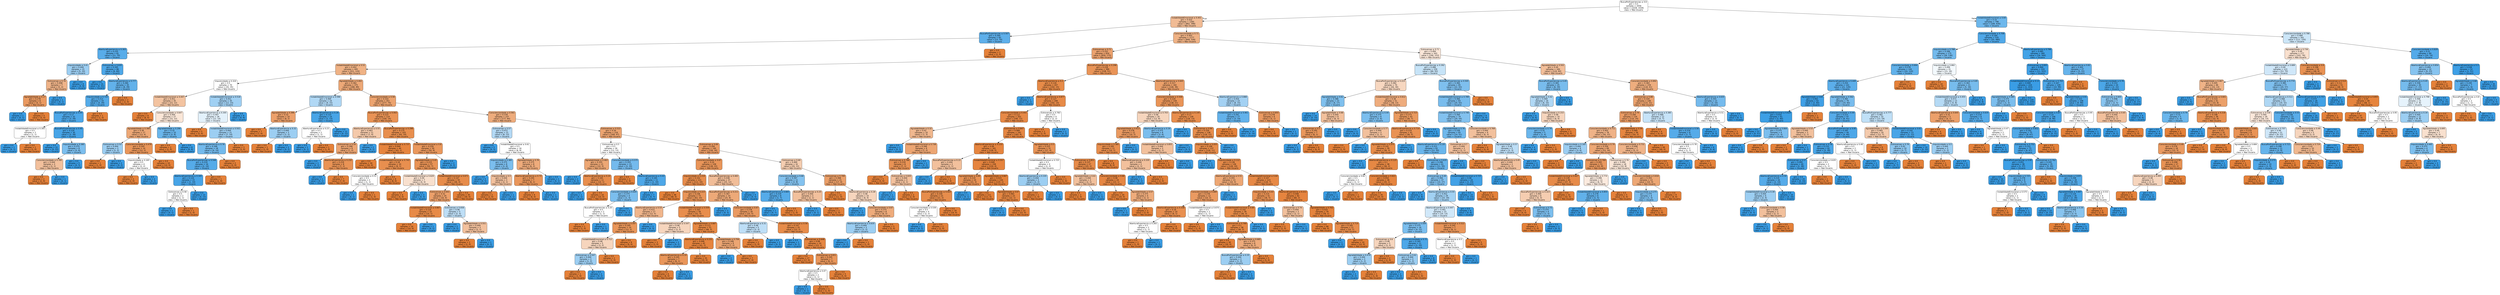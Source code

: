 digraph Tree {
node [shape=box, style="filled, rounded", color="black", fontname=helvetica] ;
edge [fontname=helvetica] ;
0 [label=<BuscaPorExperiencias &le; 0.6<br/>gini = 0.5<br/>samples = 2056<br/>value = [1028, 1028]<br/>class = Não Usuario>, fillcolor="#ffffff"] ;
1 [label=<InstabilidadeEmocional &le; 0.401<br/>gini = 0.432<br/>samples = 1260<br/>value = [862, 398]<br/>class = Não Usuario>, fillcolor="#f1bb94"] ;
0 -> 1 [labeldistance=2.5, labelangle=45, headlabel="True"] ;
2 [label=<BuscaPorExperiencias &le; 0.507<br/>gini = 0.264<br/>samples = 83<br/>value = [13, 70]<br/>class = Usuario>, fillcolor="#5eafea"] ;
1 -> 2 ;
3 [label=<AberturaExperiencia &le; 0.303<br/>gini = 0.235<br/>samples = 81<br/>value = [11, 70]<br/>class = Usuario>, fillcolor="#58ace9"] ;
2 -> 3 ;
4 [label=<Impulsividade &le; 0.41<br/>gini = 0.444<br/>samples = 15<br/>value = [5, 10]<br/>class = Usuario>, fillcolor="#9ccef2"] ;
3 -> 4 ;
5 [label=<Extroversao &le; 0.76<br/>gini = 0.408<br/>samples = 7<br/>value = [5, 2]<br/>class = Não Usuario>, fillcolor="#efb388"] ;
4 -> 5 ;
6 [label=<Agradabilidade &le; 0.17<br/>gini = 0.278<br/>samples = 6<br/>value = [5, 1]<br/>class = Não Usuario>, fillcolor="#ea9a61"] ;
5 -> 6 ;
7 [label=<gini = 0.0<br/>samples = 1<br/>value = [0, 1]<br/>class = Usuario>, fillcolor="#399de5"] ;
6 -> 7 ;
8 [label=<gini = 0.0<br/>samples = 5<br/>value = [5, 0]<br/>class = Não Usuario>, fillcolor="#e58139"] ;
6 -> 8 ;
9 [label=<gini = 0.0<br/>samples = 1<br/>value = [0, 1]<br/>class = Usuario>, fillcolor="#399de5"] ;
5 -> 9 ;
10 [label=<gini = 0.0<br/>samples = 8<br/>value = [0, 8]<br/>class = Usuario>, fillcolor="#399de5"] ;
4 -> 10 ;
11 [label=<Extroversao &le; 0.635<br/>gini = 0.165<br/>samples = 66<br/>value = [6, 60]<br/>class = Usuario>, fillcolor="#4da7e8"] ;
3 -> 11 ;
12 [label=<gini = 0.0<br/>samples = 31<br/>value = [0, 31]<br/>class = Usuario>, fillcolor="#399de5"] ;
11 -> 12 ;
13 [label=<AberturaExperiencia &le; 0.777<br/>gini = 0.284<br/>samples = 35<br/>value = [6, 29]<br/>class = Usuario>, fillcolor="#62b1ea"] ;
11 -> 13 ;
14 [label=<Impulsividade &le; 0.725<br/>gini = 0.213<br/>samples = 33<br/>value = [4, 29]<br/>class = Usuario>, fillcolor="#54abe9"] ;
13 -> 14 ;
15 [label=<BuscaPorExperiencias &le; 0.05<br/>gini = 0.17<br/>samples = 32<br/>value = [3, 29]<br/>class = Usuario>, fillcolor="#4da7e8"] ;
14 -> 15 ;
16 [label=<InstabilidadeEmocional &le; 0.305<br/>gini = 0.5<br/>samples = 2<br/>value = [1, 1]<br/>class = Não Usuario>, fillcolor="#ffffff"] ;
15 -> 16 ;
17 [label=<gini = 0.0<br/>samples = 1<br/>value = [0, 1]<br/>class = Usuario>, fillcolor="#399de5"] ;
16 -> 17 ;
18 [label=<gini = 0.0<br/>samples = 1<br/>value = [1, 0]<br/>class = Não Usuario>, fillcolor="#e58139"] ;
16 -> 18 ;
19 [label=<BuscaPorExperiencias &le; 0.45<br/>gini = 0.124<br/>samples = 30<br/>value = [2, 28]<br/>class = Usuario>, fillcolor="#47a4e7"] ;
15 -> 19 ;
20 [label=<gini = 0.0<br/>samples = 22<br/>value = [0, 22]<br/>class = Usuario>, fillcolor="#399de5"] ;
19 -> 20 ;
21 [label=<Impulsividade &le; 0.385<br/>gini = 0.375<br/>samples = 8<br/>value = [2, 6]<br/>class = Usuario>, fillcolor="#7bbeee"] ;
19 -> 21 ;
22 [label=<Conscienciosidade &le; 0.785<br/>gini = 0.444<br/>samples = 3<br/>value = [2, 1]<br/>class = Não Usuario>, fillcolor="#f2c09c"] ;
21 -> 22 ;
23 [label=<gini = 0.0<br/>samples = 2<br/>value = [2, 0]<br/>class = Não Usuario>, fillcolor="#e58139"] ;
22 -> 23 ;
24 [label=<gini = 0.0<br/>samples = 1<br/>value = [0, 1]<br/>class = Usuario>, fillcolor="#399de5"] ;
22 -> 24 ;
25 [label=<gini = 0.0<br/>samples = 5<br/>value = [0, 5]<br/>class = Usuario>, fillcolor="#399de5"] ;
21 -> 25 ;
26 [label=<gini = 0.0<br/>samples = 1<br/>value = [1, 0]<br/>class = Não Usuario>, fillcolor="#e58139"] ;
14 -> 26 ;
27 [label=<gini = 0.0<br/>samples = 2<br/>value = [2, 0]<br/>class = Não Usuario>, fillcolor="#e58139"] ;
13 -> 27 ;
28 [label=<gini = 0.0<br/>samples = 2<br/>value = [2, 0]<br/>class = Não Usuario>, fillcolor="#e58139"] ;
2 -> 28 ;
29 [label=<Conscienciosidade &le; 0.71<br/>gini = 0.402<br/>samples = 1177<br/>value = [849, 328]<br/>class = Não Usuario>, fillcolor="#efb285"] ;
1 -> 29 ;
30 [label=<Extroversao &le; 0.71<br/>gini = 0.332<br/>samples = 834<br/>value = [659, 175]<br/>class = Não Usuario>, fillcolor="#eca26e"] ;
29 -> 30 ;
31 [label=<InstabilidadeEmocional &le; 0.52<br/>gini = 0.402<br/>samples = 445<br/>value = [321, 124]<br/>class = Não Usuario>, fillcolor="#efb285"] ;
30 -> 31 ;
32 [label=<Impulsividade &le; 0.324<br/>gini = 0.5<br/>samples = 70<br/>value = [35, 35]<br/>class = Não Usuario>, fillcolor="#ffffff"] ;
31 -> 32 ;
33 [label=<InstabilidadeEmocional &le; 0.447<br/>gini = 0.451<br/>samples = 35<br/>value = [23, 12]<br/>class = Não Usuario>, fillcolor="#f3c3a0"] ;
32 -> 33 ;
34 [label=<gini = 0.0<br/>samples = 8<br/>value = [8, 0]<br/>class = Não Usuario>, fillcolor="#e58139"] ;
33 -> 34 ;
35 [label=<Conscienciosidade &le; 0.647<br/>gini = 0.494<br/>samples = 27<br/>value = [15, 12]<br/>class = Não Usuario>, fillcolor="#fae6d7"] ;
33 -> 35 ;
36 [label=<Agradabilidade &le; 0.366<br/>gini = 0.36<br/>samples = 17<br/>value = [13, 4]<br/>class = Não Usuario>, fillcolor="#eda876"] ;
35 -> 36 ;
37 [label=<Extroversao &le; 0.53<br/>gini = 0.444<br/>samples = 3<br/>value = [1, 2]<br/>class = Usuario>, fillcolor="#9ccef2"] ;
36 -> 37 ;
38 [label=<gini = 0.0<br/>samples = 1<br/>value = [1, 0]<br/>class = Não Usuario>, fillcolor="#e58139"] ;
37 -> 38 ;
39 [label=<gini = 0.0<br/>samples = 2<br/>value = [0, 2]<br/>class = Usuario>, fillcolor="#399de5"] ;
37 -> 39 ;
40 [label=<Conscienciosidade &le; 0.479<br/>gini = 0.245<br/>samples = 14<br/>value = [12, 2]<br/>class = Não Usuario>, fillcolor="#e9965a"] ;
36 -> 40 ;
41 [label=<Impulsividade &le; 0.165<br/>gini = 0.5<br/>samples = 4<br/>value = [2, 2]<br/>class = Não Usuario>, fillcolor="#ffffff"] ;
40 -> 41 ;
42 [label=<gini = 0.0<br/>samples = 2<br/>value = [2, 0]<br/>class = Não Usuario>, fillcolor="#e58139"] ;
41 -> 42 ;
43 [label=<gini = 0.0<br/>samples = 2<br/>value = [0, 2]<br/>class = Usuario>, fillcolor="#399de5"] ;
41 -> 43 ;
44 [label=<gini = 0.0<br/>samples = 10<br/>value = [10, 0]<br/>class = Não Usuario>, fillcolor="#e58139"] ;
40 -> 44 ;
45 [label=<Agradabilidade &le; 0.296<br/>gini = 0.32<br/>samples = 10<br/>value = [2, 8]<br/>class = Usuario>, fillcolor="#6ab6ec"] ;
35 -> 45 ;
46 [label=<gini = 0.0<br/>samples = 2<br/>value = [2, 0]<br/>class = Não Usuario>, fillcolor="#e58139"] ;
45 -> 46 ;
47 [label=<gini = 0.0<br/>samples = 8<br/>value = [0, 8]<br/>class = Usuario>, fillcolor="#399de5"] ;
45 -> 47 ;
48 [label=<InstabilidadeEmocional &le; 0.518<br/>gini = 0.451<br/>samples = 35<br/>value = [12, 23]<br/>class = Usuario>, fillcolor="#a0d0f3"] ;
32 -> 48 ;
49 [label=<AberturaExperiencia &le; 0.305<br/>gini = 0.497<br/>samples = 26<br/>value = [12, 14]<br/>class = Usuario>, fillcolor="#e3f1fb"] ;
48 -> 49 ;
50 [label=<gini = 0.0<br/>samples = 5<br/>value = [5, 0]<br/>class = Não Usuario>, fillcolor="#e58139"] ;
49 -> 50 ;
51 [label=<InstabilidadeEmocional &le; 0.502<br/>gini = 0.444<br/>samples = 21<br/>value = [7, 14]<br/>class = Usuario>, fillcolor="#9ccef2"] ;
49 -> 51 ;
52 [label=<AberturaExperiencia &le; 0.76<br/>gini = 0.346<br/>samples = 18<br/>value = [4, 14]<br/>class = Usuario>, fillcolor="#72b9ec"] ;
51 -> 52 ;
53 [label=<BuscaPorExperiencias &le; 0.548<br/>gini = 0.219<br/>samples = 16<br/>value = [2, 14]<br/>class = Usuario>, fillcolor="#55abe9"] ;
52 -> 53 ;
54 [label=<AberturaExperiencia &le; 0.345<br/>gini = 0.124<br/>samples = 15<br/>value = [1, 14]<br/>class = Usuario>, fillcolor="#47a4e7"] ;
53 -> 54 ;
55 [label=<Extroversao &le; 0.58<br/>gini = 0.5<br/>samples = 2<br/>value = [1, 1]<br/>class = Não Usuario>, fillcolor="#ffffff"] ;
54 -> 55 ;
56 [label=<gini = 0.0<br/>samples = 1<br/>value = [0, 1]<br/>class = Usuario>, fillcolor="#399de5"] ;
55 -> 56 ;
57 [label=<gini = 0.0<br/>samples = 1<br/>value = [1, 0]<br/>class = Não Usuario>, fillcolor="#e58139"] ;
55 -> 57 ;
58 [label=<gini = 0.0<br/>samples = 13<br/>value = [0, 13]<br/>class = Usuario>, fillcolor="#399de5"] ;
54 -> 58 ;
59 [label=<gini = 0.0<br/>samples = 1<br/>value = [1, 0]<br/>class = Não Usuario>, fillcolor="#e58139"] ;
53 -> 59 ;
60 [label=<gini = 0.0<br/>samples = 2<br/>value = [2, 0]<br/>class = Não Usuario>, fillcolor="#e58139"] ;
52 -> 60 ;
61 [label=<gini = 0.0<br/>samples = 3<br/>value = [3, 0]<br/>class = Não Usuario>, fillcolor="#e58139"] ;
51 -> 61 ;
62 [label=<gini = 0.0<br/>samples = 9<br/>value = [0, 9]<br/>class = Usuario>, fillcolor="#399de5"] ;
48 -> 62 ;
63 [label=<Agradabilidade &le; 0.402<br/>gini = 0.362<br/>samples = 375<br/>value = [286, 89]<br/>class = Não Usuario>, fillcolor="#eda877"] ;
31 -> 63 ;
64 [label=<InstabilidadeEmocional &le; 0.596<br/>gini = 0.469<br/>samples = 24<br/>value = [9, 15]<br/>class = Usuario>, fillcolor="#b0d8f5"] ;
63 -> 64 ;
65 [label=<Agradabilidade &le; 0.396<br/>gini = 0.32<br/>samples = 10<br/>value = [8, 2]<br/>class = Não Usuario>, fillcolor="#eca06a"] ;
64 -> 65 ;
66 [label=<gini = 0.0<br/>samples = 7<br/>value = [7, 0]<br/>class = Não Usuario>, fillcolor="#e58139"] ;
65 -> 66 ;
67 [label=<AberturaExperiencia &le; 0.32<br/>gini = 0.444<br/>samples = 3<br/>value = [1, 2]<br/>class = Usuario>, fillcolor="#9ccef2"] ;
65 -> 67 ;
68 [label=<gini = 0.0<br/>samples = 1<br/>value = [1, 0]<br/>class = Não Usuario>, fillcolor="#e58139"] ;
67 -> 68 ;
69 [label=<gini = 0.0<br/>samples = 2<br/>value = [0, 2]<br/>class = Usuario>, fillcolor="#399de5"] ;
67 -> 69 ;
70 [label=<AberturaExperiencia &le; 0.26<br/>gini = 0.133<br/>samples = 14<br/>value = [1, 13]<br/>class = Usuario>, fillcolor="#48a5e7"] ;
64 -> 70 ;
71 [label=<AberturaExperiencia &le; 0.23<br/>gini = 0.5<br/>samples = 2<br/>value = [1, 1]<br/>class = Não Usuario>, fillcolor="#ffffff"] ;
70 -> 71 ;
72 [label=<gini = 0.0<br/>samples = 1<br/>value = [0, 1]<br/>class = Usuario>, fillcolor="#399de5"] ;
71 -> 72 ;
73 [label=<gini = 0.0<br/>samples = 1<br/>value = [1, 0]<br/>class = Não Usuario>, fillcolor="#e58139"] ;
71 -> 73 ;
74 [label=<gini = 0.0<br/>samples = 12<br/>value = [0, 12]<br/>class = Usuario>, fillcolor="#399de5"] ;
70 -> 74 ;
75 [label=<Conscienciosidade &le; 0.56<br/>gini = 0.333<br/>samples = 351<br/>value = [277, 74]<br/>class = Não Usuario>, fillcolor="#eca36e"] ;
63 -> 75 ;
76 [label=<BuscaPorExperiencias &le; 0.002<br/>gini = 0.215<br/>samples = 114<br/>value = [100, 14]<br/>class = Não Usuario>, fillcolor="#e99355"] ;
75 -> 76 ;
77 [label=<AberturaExperiencia &le; 0.55<br/>gini = 0.463<br/>samples = 11<br/>value = [7, 4]<br/>class = Não Usuario>, fillcolor="#f4c9aa"] ;
76 -> 77 ;
78 [label=<Extroversao &le; 0.54<br/>gini = 0.346<br/>samples = 9<br/>value = [7, 2]<br/>class = Não Usuario>, fillcolor="#eca572"] ;
77 -> 78 ;
79 [label=<gini = 0.0<br/>samples = 1<br/>value = [0, 1]<br/>class = Usuario>, fillcolor="#399de5"] ;
78 -> 79 ;
80 [label=<AberturaExperiencia &le; 0.232<br/>gini = 0.219<br/>samples = 8<br/>value = [7, 1]<br/>class = Não Usuario>, fillcolor="#e99355"] ;
78 -> 80 ;
81 [label=<gini = 0.0<br/>samples = 1<br/>value = [0, 1]<br/>class = Usuario>, fillcolor="#399de5"] ;
80 -> 81 ;
82 [label=<gini = 0.0<br/>samples = 7<br/>value = [7, 0]<br/>class = Não Usuario>, fillcolor="#e58139"] ;
80 -> 82 ;
83 [label=<gini = 0.0<br/>samples = 2<br/>value = [0, 2]<br/>class = Usuario>, fillcolor="#399de5"] ;
77 -> 83 ;
84 [label=<BuscaPorExperiencias &le; 0.298<br/>gini = 0.175<br/>samples = 103<br/>value = [93, 10]<br/>class = Não Usuario>, fillcolor="#e88f4e"] ;
76 -> 84 ;
85 [label=<InstabilidadeEmocional &le; 0.737<br/>gini = 0.044<br/>samples = 44<br/>value = [43, 1]<br/>class = Não Usuario>, fillcolor="#e6843e"] ;
84 -> 85 ;
86 [label=<gini = 0.0<br/>samples = 34<br/>value = [34, 0]<br/>class = Não Usuario>, fillcolor="#e58139"] ;
85 -> 86 ;
87 [label=<InstabilidadeEmocional &le; 0.743<br/>gini = 0.18<br/>samples = 10<br/>value = [9, 1]<br/>class = Não Usuario>, fillcolor="#e88f4f"] ;
85 -> 87 ;
88 [label=<Conscienciosidade &le; 0.51<br/>gini = 0.5<br/>samples = 2<br/>value = [1, 1]<br/>class = Não Usuario>, fillcolor="#ffffff"] ;
87 -> 88 ;
89 [label=<gini = 0.0<br/>samples = 1<br/>value = [0, 1]<br/>class = Usuario>, fillcolor="#399de5"] ;
88 -> 89 ;
90 [label=<gini = 0.0<br/>samples = 1<br/>value = [1, 0]<br/>class = Não Usuario>, fillcolor="#e58139"] ;
88 -> 90 ;
91 [label=<gini = 0.0<br/>samples = 8<br/>value = [8, 0]<br/>class = Não Usuario>, fillcolor="#e58139"] ;
87 -> 91 ;
92 [label=<InstabilidadeEmocional &le; 0.8<br/>gini = 0.259<br/>samples = 59<br/>value = [50, 9]<br/>class = Não Usuario>, fillcolor="#ea985d"] ;
84 -> 92 ;
93 [label=<Agradabilidade &le; 0.45<br/>gini = 0.215<br/>samples = 57<br/>value = [50, 7]<br/>class = Não Usuario>, fillcolor="#e99355"] ;
92 -> 93 ;
94 [label=<InstabilidadeEmocional &le; 0.629<br/>gini = 0.49<br/>samples = 7<br/>value = [4, 3]<br/>class = Não Usuario>, fillcolor="#f8e0ce"] ;
93 -> 94 ;
95 [label=<gini = 0.0<br/>samples = 4<br/>value = [4, 0]<br/>class = Não Usuario>, fillcolor="#e58139"] ;
94 -> 95 ;
96 [label=<gini = 0.0<br/>samples = 3<br/>value = [0, 3]<br/>class = Usuario>, fillcolor="#399de5"] ;
94 -> 96 ;
97 [label=<InstabilidadeEmocional &le; 0.671<br/>gini = 0.147<br/>samples = 50<br/>value = [46, 4]<br/>class = Não Usuario>, fillcolor="#e78c4a"] ;
93 -> 97 ;
98 [label=<Extroversao &le; 0.641<br/>gini = 0.32<br/>samples = 20<br/>value = [16, 4]<br/>class = Não Usuario>, fillcolor="#eca06a"] ;
97 -> 98 ;
99 [label=<InstabilidadeEmocional &le; 0.667<br/>gini = 0.124<br/>samples = 15<br/>value = [14, 1]<br/>class = Não Usuario>, fillcolor="#e78a47"] ;
98 -> 99 ;
100 [label=<gini = 0.0<br/>samples = 14<br/>value = [14, 0]<br/>class = Não Usuario>, fillcolor="#e58139"] ;
99 -> 100 ;
101 [label=<gini = 0.0<br/>samples = 1<br/>value = [0, 1]<br/>class = Usuario>, fillcolor="#399de5"] ;
99 -> 101 ;
102 [label=<Extroversao &le; 0.658<br/>gini = 0.48<br/>samples = 5<br/>value = [2, 3]<br/>class = Usuario>, fillcolor="#bddef6"] ;
98 -> 102 ;
103 [label=<gini = 0.0<br/>samples = 2<br/>value = [0, 2]<br/>class = Usuario>, fillcolor="#399de5"] ;
102 -> 103 ;
104 [label=<Agradabilidade &le; 0.551<br/>gini = 0.444<br/>samples = 3<br/>value = [2, 1]<br/>class = Não Usuario>, fillcolor="#f2c09c"] ;
102 -> 104 ;
105 [label=<gini = 0.0<br/>samples = 2<br/>value = [2, 0]<br/>class = Não Usuario>, fillcolor="#e58139"] ;
104 -> 105 ;
106 [label=<gini = 0.0<br/>samples = 1<br/>value = [0, 1]<br/>class = Usuario>, fillcolor="#399de5"] ;
104 -> 106 ;
107 [label=<gini = 0.0<br/>samples = 30<br/>value = [30, 0]<br/>class = Não Usuario>, fillcolor="#e58139"] ;
97 -> 107 ;
108 [label=<gini = 0.0<br/>samples = 2<br/>value = [0, 2]<br/>class = Usuario>, fillcolor="#399de5"] ;
92 -> 108 ;
109 [label=<Conscienciosidade &le; 0.561<br/>gini = 0.378<br/>samples = 237<br/>value = [177, 60]<br/>class = Não Usuario>, fillcolor="#eeac7c"] ;
75 -> 109 ;
110 [label=<Extroversao &le; 0.57<br/>gini = 0.472<br/>samples = 21<br/>value = [8, 13]<br/>class = Usuario>, fillcolor="#b3d9f5"] ;
109 -> 110 ;
111 [label=<gini = 0.0<br/>samples = 5<br/>value = [0, 5]<br/>class = Usuario>, fillcolor="#399de5"] ;
110 -> 111 ;
112 [label=<InstabilidadeEmocional &le; 0.61<br/>gini = 0.5<br/>samples = 16<br/>value = [8, 8]<br/>class = Não Usuario>, fillcolor="#ffffff"] ;
110 -> 112 ;
113 [label=<Impulsividade &le; 0.385<br/>gini = 0.375<br/>samples = 8<br/>value = [2, 6]<br/>class = Usuario>, fillcolor="#7bbeee"] ;
112 -> 113 ;
114 [label=<gini = 0.0<br/>samples = 5<br/>value = [0, 5]<br/>class = Usuario>, fillcolor="#399de5"] ;
113 -> 114 ;
115 [label=<Impulsividade &le; 0.5<br/>gini = 0.444<br/>samples = 3<br/>value = [2, 1]<br/>class = Não Usuario>, fillcolor="#f2c09c"] ;
113 -> 115 ;
116 [label=<gini = 0.0<br/>samples = 2<br/>value = [2, 0]<br/>class = Não Usuario>, fillcolor="#e58139"] ;
115 -> 116 ;
117 [label=<gini = 0.0<br/>samples = 1<br/>value = [0, 1]<br/>class = Usuario>, fillcolor="#399de5"] ;
115 -> 117 ;
118 [label=<Agradabilidade &le; 0.76<br/>gini = 0.375<br/>samples = 8<br/>value = [6, 2]<br/>class = Não Usuario>, fillcolor="#eeab7b"] ;
112 -> 118 ;
119 [label=<AberturaExperiencia &le; 0.73<br/>gini = 0.245<br/>samples = 7<br/>value = [6, 1]<br/>class = Não Usuario>, fillcolor="#e9965a"] ;
118 -> 119 ;
120 [label=<gini = 0.0<br/>samples = 6<br/>value = [6, 0]<br/>class = Não Usuario>, fillcolor="#e58139"] ;
119 -> 120 ;
121 [label=<gini = 0.0<br/>samples = 1<br/>value = [0, 1]<br/>class = Usuario>, fillcolor="#399de5"] ;
119 -> 121 ;
122 [label=<gini = 0.0<br/>samples = 1<br/>value = [0, 1]<br/>class = Usuario>, fillcolor="#399de5"] ;
118 -> 122 ;
123 [label=<Extroversao &le; 0.522<br/>gini = 0.34<br/>samples = 216<br/>value = [169, 47]<br/>class = Não Usuario>, fillcolor="#eca470"] ;
109 -> 123 ;
124 [label=<Extroversao &le; 0.5<br/>gini = 0.5<br/>samples = 26<br/>value = [13, 13]<br/>class = Não Usuario>, fillcolor="#ffffff"] ;
123 -> 124 ;
125 [label=<Agradabilidade &le; 0.483<br/>gini = 0.355<br/>samples = 13<br/>value = [10, 3]<br/>class = Não Usuario>, fillcolor="#eda774"] ;
124 -> 125 ;
126 [label=<gini = 0.0<br/>samples = 2<br/>value = [0, 2]<br/>class = Usuario>, fillcolor="#399de5"] ;
125 -> 126 ;
127 [label=<AberturaExperiencia &le; 0.24<br/>gini = 0.165<br/>samples = 11<br/>value = [10, 1]<br/>class = Não Usuario>, fillcolor="#e88e4d"] ;
125 -> 127 ;
128 [label=<gini = 0.0<br/>samples = 1<br/>value = [0, 1]<br/>class = Usuario>, fillcolor="#399de5"] ;
127 -> 128 ;
129 [label=<gini = 0.0<br/>samples = 10<br/>value = [10, 0]<br/>class = Não Usuario>, fillcolor="#e58139"] ;
127 -> 129 ;
130 [label=<Conscienciosidade &le; 0.575<br/>gini = 0.355<br/>samples = 13<br/>value = [3, 10]<br/>class = Usuario>, fillcolor="#74baed"] ;
124 -> 130 ;
131 [label=<gini = 0.0<br/>samples = 2<br/>value = [2, 0]<br/>class = Não Usuario>, fillcolor="#e58139"] ;
130 -> 131 ;
132 [label=<AberturaExperiencia &le; 0.43<br/>gini = 0.165<br/>samples = 11<br/>value = [1, 10]<br/>class = Usuario>, fillcolor="#4da7e8"] ;
130 -> 132 ;
133 [label=<Conscienciosidade &le; 0.645<br/>gini = 0.375<br/>samples = 4<br/>value = [1, 3]<br/>class = Usuario>, fillcolor="#7bbeee"] ;
132 -> 133 ;
134 [label=<BuscaPorExperiencias &le; 0.25<br/>gini = 0.5<br/>samples = 2<br/>value = [1, 1]<br/>class = Não Usuario>, fillcolor="#ffffff"] ;
133 -> 134 ;
135 [label=<gini = 0.0<br/>samples = 1<br/>value = [1, 0]<br/>class = Não Usuario>, fillcolor="#e58139"] ;
134 -> 135 ;
136 [label=<gini = 0.0<br/>samples = 1<br/>value = [0, 1]<br/>class = Usuario>, fillcolor="#399de5"] ;
134 -> 136 ;
137 [label=<gini = 0.0<br/>samples = 2<br/>value = [0, 2]<br/>class = Usuario>, fillcolor="#399de5"] ;
133 -> 137 ;
138 [label=<gini = 0.0<br/>samples = 7<br/>value = [0, 7]<br/>class = Usuario>, fillcolor="#399de5"] ;
132 -> 138 ;
139 [label=<Extroversao &le; 0.69<br/>gini = 0.294<br/>samples = 190<br/>value = [156, 34]<br/>class = Não Usuario>, fillcolor="#eb9c64"] ;
123 -> 139 ;
140 [label=<Conscienciosidade &le; 0.67<br/>gini = 0.24<br/>samples = 158<br/>value = [136, 22]<br/>class = Não Usuario>, fillcolor="#e99559"] ;
139 -> 140 ;
141 [label=<Impulsividade &le; 0.219<br/>gini = 0.152<br/>samples = 121<br/>value = [111, 10]<br/>class = Não Usuario>, fillcolor="#e78c4b"] ;
140 -> 141 ;
142 [label=<gini = 0.0<br/>samples = 48<br/>value = [48, 0]<br/>class = Não Usuario>, fillcolor="#e58139"] ;
141 -> 142 ;
143 [label=<Impulsividade &le; 0.223<br/>gini = 0.236<br/>samples = 73<br/>value = [63, 10]<br/>class = Não Usuario>, fillcolor="#e99558"] ;
141 -> 143 ;
144 [label=<AberturaExperiencia &le; 0.53<br/>gini = 0.415<br/>samples = 17<br/>value = [12, 5]<br/>class = Não Usuario>, fillcolor="#f0b58b"] ;
143 -> 144 ;
145 [label=<Agradabilidade &le; 0.547<br/>gini = 0.245<br/>samples = 14<br/>value = [12, 2]<br/>class = Não Usuario>, fillcolor="#e9965a"] ;
144 -> 145 ;
146 [label=<InstabilidadeEmocional &le; 0.712<br/>gini = 0.48<br/>samples = 5<br/>value = [3, 2]<br/>class = Não Usuario>, fillcolor="#f6d5bd"] ;
145 -> 146 ;
147 [label=<Extroversao &le; 0.547<br/>gini = 0.444<br/>samples = 3<br/>value = [1, 2]<br/>class = Usuario>, fillcolor="#9ccef2"] ;
146 -> 147 ;
148 [label=<gini = 0.0<br/>samples = 1<br/>value = [1, 0]<br/>class = Não Usuario>, fillcolor="#e58139"] ;
147 -> 148 ;
149 [label=<gini = 0.0<br/>samples = 2<br/>value = [0, 2]<br/>class = Usuario>, fillcolor="#399de5"] ;
147 -> 149 ;
150 [label=<gini = 0.0<br/>samples = 2<br/>value = [2, 0]<br/>class = Não Usuario>, fillcolor="#e58139"] ;
146 -> 150 ;
151 [label=<gini = 0.0<br/>samples = 9<br/>value = [9, 0]<br/>class = Não Usuario>, fillcolor="#e58139"] ;
145 -> 151 ;
152 [label=<gini = 0.0<br/>samples = 3<br/>value = [0, 3]<br/>class = Usuario>, fillcolor="#399de5"] ;
144 -> 152 ;
153 [label=<InstabilidadeEmocional &le; 0.559<br/>gini = 0.163<br/>samples = 56<br/>value = [51, 5]<br/>class = Não Usuario>, fillcolor="#e88d4c"] ;
143 -> 153 ;
154 [label=<InstabilidadeEmocional &le; 0.547<br/>gini = 0.48<br/>samples = 5<br/>value = [3, 2]<br/>class = Não Usuario>, fillcolor="#f6d5bd"] ;
153 -> 154 ;
155 [label=<gini = 0.0<br/>samples = 3<br/>value = [3, 0]<br/>class = Não Usuario>, fillcolor="#e58139"] ;
154 -> 155 ;
156 [label=<gini = 0.0<br/>samples = 2<br/>value = [0, 2]<br/>class = Usuario>, fillcolor="#399de5"] ;
154 -> 156 ;
157 [label=<Agradabilidade &le; 0.687<br/>gini = 0.111<br/>samples = 51<br/>value = [48, 3]<br/>class = Não Usuario>, fillcolor="#e78945"] ;
153 -> 157 ;
158 [label=<AberturaExperiencia &le; 0.231<br/>gini = 0.046<br/>samples = 42<br/>value = [41, 1]<br/>class = Não Usuario>, fillcolor="#e6843e"] ;
157 -> 158 ;
159 [label=<AberturaExperiencia &le; 0.19<br/>gini = 0.245<br/>samples = 7<br/>value = [6, 1]<br/>class = Não Usuario>, fillcolor="#e9965a"] ;
158 -> 159 ;
160 [label=<gini = 0.0<br/>samples = 6<br/>value = [6, 0]<br/>class = Não Usuario>, fillcolor="#e58139"] ;
159 -> 160 ;
161 [label=<gini = 0.0<br/>samples = 1<br/>value = [0, 1]<br/>class = Usuario>, fillcolor="#399de5"] ;
159 -> 161 ;
162 [label=<gini = 0.0<br/>samples = 35<br/>value = [35, 0]<br/>class = Não Usuario>, fillcolor="#e58139"] ;
158 -> 162 ;
163 [label=<Agradabilidade &le; 0.756<br/>gini = 0.346<br/>samples = 9<br/>value = [7, 2]<br/>class = Não Usuario>, fillcolor="#eca572"] ;
157 -> 163 ;
164 [label=<gini = 0.0<br/>samples = 2<br/>value = [0, 2]<br/>class = Usuario>, fillcolor="#399de5"] ;
163 -> 164 ;
165 [label=<gini = 0.0<br/>samples = 7<br/>value = [7, 0]<br/>class = Não Usuario>, fillcolor="#e58139"] ;
163 -> 165 ;
166 [label=<BuscaPorExperiencias &le; 0.483<br/>gini = 0.438<br/>samples = 37<br/>value = [25, 12]<br/>class = Não Usuario>, fillcolor="#f1bd98"] ;
140 -> 166 ;
167 [label=<BuscaPorExperiencias &le; 0.211<br/>gini = 0.367<br/>samples = 33<br/>value = [25, 8]<br/>class = Não Usuario>, fillcolor="#eda978"] ;
166 -> 167 ;
168 [label=<gini = 0.0<br/>samples = 3<br/>value = [0, 3]<br/>class = Usuario>, fillcolor="#399de5"] ;
167 -> 168 ;
169 [label=<Conscienciosidade &le; 0.67<br/>gini = 0.278<br/>samples = 30<br/>value = [25, 5]<br/>class = Não Usuario>, fillcolor="#ea9a61"] ;
167 -> 169 ;
170 [label=<AberturaExperiencia &le; 0.31<br/>gini = 0.48<br/>samples = 5<br/>value = [2, 3]<br/>class = Usuario>, fillcolor="#bddef6"] ;
169 -> 170 ;
171 [label=<gini = 0.0<br/>samples = 2<br/>value = [2, 0]<br/>class = Não Usuario>, fillcolor="#e58139"] ;
170 -> 171 ;
172 [label=<gini = 0.0<br/>samples = 3<br/>value = [0, 3]<br/>class = Usuario>, fillcolor="#399de5"] ;
170 -> 172 ;
173 [label=<InstabilidadeEmocional &le; 0.56<br/>gini = 0.147<br/>samples = 25<br/>value = [23, 2]<br/>class = Não Usuario>, fillcolor="#e78c4a"] ;
169 -> 173 ;
174 [label=<gini = 0.0<br/>samples = 1<br/>value = [0, 1]<br/>class = Usuario>, fillcolor="#399de5"] ;
173 -> 174 ;
175 [label=<Extroversao &le; 0.648<br/>gini = 0.08<br/>samples = 24<br/>value = [23, 1]<br/>class = Não Usuario>, fillcolor="#e68642"] ;
173 -> 175 ;
176 [label=<gini = 0.0<br/>samples = 17<br/>value = [17, 0]<br/>class = Não Usuario>, fillcolor="#e58139"] ;
175 -> 176 ;
177 [label=<Extroversao &le; 0.651<br/>gini = 0.245<br/>samples = 7<br/>value = [6, 1]<br/>class = Não Usuario>, fillcolor="#e9965a"] ;
175 -> 177 ;
178 [label=<AberturaExperiencia &le; 0.47<br/>gini = 0.5<br/>samples = 2<br/>value = [1, 1]<br/>class = Não Usuario>, fillcolor="#ffffff"] ;
177 -> 178 ;
179 [label=<gini = 0.0<br/>samples = 1<br/>value = [0, 1]<br/>class = Usuario>, fillcolor="#399de5"] ;
178 -> 179 ;
180 [label=<gini = 0.0<br/>samples = 1<br/>value = [1, 0]<br/>class = Não Usuario>, fillcolor="#e58139"] ;
178 -> 180 ;
181 [label=<gini = 0.0<br/>samples = 5<br/>value = [5, 0]<br/>class = Não Usuario>, fillcolor="#e58139"] ;
177 -> 181 ;
182 [label=<gini = 0.0<br/>samples = 4<br/>value = [0, 4]<br/>class = Usuario>, fillcolor="#399de5"] ;
166 -> 182 ;
183 [label=<Extroversao &le; 0.69<br/>gini = 0.469<br/>samples = 32<br/>value = [20, 12]<br/>class = Não Usuario>, fillcolor="#f5cdb0"] ;
139 -> 183 ;
184 [label=<Conscienciosidade &le; 0.66<br/>gini = 0.397<br/>samples = 11<br/>value = [3, 8]<br/>class = Usuario>, fillcolor="#83c2ef"] ;
183 -> 184 ;
185 [label=<AberturaExperiencia &le; 0.665<br/>gini = 0.219<br/>samples = 8<br/>value = [1, 7]<br/>class = Usuario>, fillcolor="#55abe9"] ;
184 -> 185 ;
186 [label=<gini = 0.0<br/>samples = 7<br/>value = [0, 7]<br/>class = Usuario>, fillcolor="#399de5"] ;
185 -> 186 ;
187 [label=<gini = 0.0<br/>samples = 1<br/>value = [1, 0]<br/>class = Não Usuario>, fillcolor="#e58139"] ;
185 -> 187 ;
188 [label=<BuscaPorExperiencias &le; 0.25<br/>gini = 0.444<br/>samples = 3<br/>value = [2, 1]<br/>class = Não Usuario>, fillcolor="#f2c09c"] ;
184 -> 188 ;
189 [label=<gini = 0.0<br/>samples = 1<br/>value = [0, 1]<br/>class = Usuario>, fillcolor="#399de5"] ;
188 -> 189 ;
190 [label=<gini = 0.0<br/>samples = 2<br/>value = [2, 0]<br/>class = Não Usuario>, fillcolor="#e58139"] ;
188 -> 190 ;
191 [label=<Extroversao &le; 0.709<br/>gini = 0.308<br/>samples = 21<br/>value = [17, 4]<br/>class = Não Usuario>, fillcolor="#eb9f68"] ;
183 -> 191 ;
192 [label=<gini = 0.0<br/>samples = 11<br/>value = [11, 0]<br/>class = Não Usuario>, fillcolor="#e58139"] ;
191 -> 192 ;
193 [label=<AberturaExperiencia &le; 0.28<br/>gini = 0.48<br/>samples = 10<br/>value = [6, 4]<br/>class = Não Usuario>, fillcolor="#f6d5bd"] ;
191 -> 193 ;
194 [label=<gini = 0.0<br/>samples = 2<br/>value = [0, 2]<br/>class = Usuario>, fillcolor="#399de5"] ;
193 -> 194 ;
195 [label=<Conscienciosidade &le; 0.67<br/>gini = 0.375<br/>samples = 8<br/>value = [6, 2]<br/>class = Não Usuario>, fillcolor="#eeab7b"] ;
193 -> 195 ;
196 [label=<AberturaExperiencia &le; 0.635<br/>gini = 0.444<br/>samples = 3<br/>value = [1, 2]<br/>class = Usuario>, fillcolor="#9ccef2"] ;
195 -> 196 ;
197 [label=<gini = 0.0<br/>samples = 2<br/>value = [0, 2]<br/>class = Usuario>, fillcolor="#399de5"] ;
196 -> 197 ;
198 [label=<gini = 0.0<br/>samples = 1<br/>value = [1, 0]<br/>class = Não Usuario>, fillcolor="#e58139"] ;
196 -> 198 ;
199 [label=<gini = 0.0<br/>samples = 5<br/>value = [5, 0]<br/>class = Não Usuario>, fillcolor="#e58139"] ;
195 -> 199 ;
200 [label=<BuscaPorExperiencias &le; 0.298<br/>gini = 0.228<br/>samples = 389<br/>value = [338, 51]<br/>class = Não Usuario>, fillcolor="#e99457"] ;
30 -> 200 ;
201 [label=<AberturaExperiencia &le; 0.2<br/>gini = 0.134<br/>samples = 207<br/>value = [192, 15]<br/>class = Não Usuario>, fillcolor="#e78b48"] ;
200 -> 201 ;
202 [label=<gini = 0.0<br/>samples = 1<br/>value = [0, 1]<br/>class = Usuario>, fillcolor="#399de5"] ;
201 -> 202 ;
203 [label=<AberturaExperiencia &le; 0.877<br/>gini = 0.127<br/>samples = 206<br/>value = [192, 14]<br/>class = Não Usuario>, fillcolor="#e78a47"] ;
201 -> 203 ;
204 [label=<Conscienciosidade &le; 0.441<br/>gini = 0.112<br/>samples = 202<br/>value = [190, 12]<br/>class = Não Usuario>, fillcolor="#e78946"] ;
203 -> 204 ;
205 [label=<Agradabilidade &le; 0.32<br/>gini = 0.42<br/>samples = 10<br/>value = [7, 3]<br/>class = Não Usuario>, fillcolor="#f0b78e"] ;
204 -> 205 ;
206 [label=<gini = 0.0<br/>samples = 1<br/>value = [0, 1]<br/>class = Usuario>, fillcolor="#399de5"] ;
205 -> 206 ;
207 [label=<InstabilidadeEmocional &le; 0.738<br/>gini = 0.346<br/>samples = 9<br/>value = [7, 2]<br/>class = Não Usuario>, fillcolor="#eca572"] ;
205 -> 207 ;
208 [label=<Extroversao &le; 0.786<br/>gini = 0.219<br/>samples = 8<br/>value = [7, 1]<br/>class = Não Usuario>, fillcolor="#e99355"] ;
207 -> 208 ;
209 [label=<gini = 0.0<br/>samples = 5<br/>value = [5, 0]<br/>class = Não Usuario>, fillcolor="#e58139"] ;
208 -> 209 ;
210 [label=<Extroversao &le; 0.835<br/>gini = 0.444<br/>samples = 3<br/>value = [2, 1]<br/>class = Não Usuario>, fillcolor="#f2c09c"] ;
208 -> 210 ;
211 [label=<gini = 0.0<br/>samples = 1<br/>value = [0, 1]<br/>class = Usuario>, fillcolor="#399de5"] ;
210 -> 211 ;
212 [label=<gini = 0.0<br/>samples = 2<br/>value = [2, 0]<br/>class = Não Usuario>, fillcolor="#e58139"] ;
210 -> 212 ;
213 [label=<gini = 0.0<br/>samples = 1<br/>value = [0, 1]<br/>class = Usuario>, fillcolor="#399de5"] ;
207 -> 213 ;
214 [label=<Extroversao &le; 0.847<br/>gini = 0.089<br/>samples = 192<br/>value = [183, 9]<br/>class = Não Usuario>, fillcolor="#e68743"] ;
204 -> 214 ;
215 [label=<AberturaExperiencia &le; 0.233<br/>gini = 0.06<br/>samples = 161<br/>value = [156, 5]<br/>class = Não Usuario>, fillcolor="#e6853f"] ;
214 -> 215 ;
216 [label=<BuscaPorExperiencias &le; 0.15<br/>gini = 0.444<br/>samples = 3<br/>value = [2, 1]<br/>class = Não Usuario>, fillcolor="#f2c09c"] ;
215 -> 216 ;
217 [label=<gini = 0.0<br/>samples = 1<br/>value = [0, 1]<br/>class = Usuario>, fillcolor="#399de5"] ;
216 -> 217 ;
218 [label=<gini = 0.0<br/>samples = 2<br/>value = [2, 0]<br/>class = Não Usuario>, fillcolor="#e58139"] ;
216 -> 218 ;
219 [label=<InstabilidadeEmocional &le; 0.557<br/>gini = 0.049<br/>samples = 158<br/>value = [154, 4]<br/>class = Não Usuario>, fillcolor="#e6843e"] ;
215 -> 219 ;
220 [label=<Agradabilidade &le; 0.69<br/>gini = 0.219<br/>samples = 24<br/>value = [21, 3]<br/>class = Não Usuario>, fillcolor="#e99355"] ;
219 -> 220 ;
221 [label=<BuscaPorExperiencias &le; 0.003<br/>gini = 0.159<br/>samples = 23<br/>value = [21, 2]<br/>class = Não Usuario>, fillcolor="#e78d4c"] ;
220 -> 221 ;
222 [label=<Conscienciosidade &le; 0.539<br/>gini = 0.5<br/>samples = 4<br/>value = [2, 2]<br/>class = Não Usuario>, fillcolor="#ffffff"] ;
221 -> 222 ;
223 [label=<gini = 0.0<br/>samples = 2<br/>value = [0, 2]<br/>class = Usuario>, fillcolor="#399de5"] ;
222 -> 223 ;
224 [label=<gini = 0.0<br/>samples = 2<br/>value = [2, 0]<br/>class = Não Usuario>, fillcolor="#e58139"] ;
222 -> 224 ;
225 [label=<gini = 0.0<br/>samples = 19<br/>value = [19, 0]<br/>class = Não Usuario>, fillcolor="#e58139"] ;
221 -> 225 ;
226 [label=<gini = 0.0<br/>samples = 1<br/>value = [0, 1]<br/>class = Usuario>, fillcolor="#399de5"] ;
220 -> 226 ;
227 [label=<Agradabilidade &le; 0.667<br/>gini = 0.015<br/>samples = 134<br/>value = [133, 1]<br/>class = Não Usuario>, fillcolor="#e5823a"] ;
219 -> 227 ;
228 [label=<gini = 0.0<br/>samples = 111<br/>value = [111, 0]<br/>class = Não Usuario>, fillcolor="#e58139"] ;
227 -> 228 ;
229 [label=<Agradabilidade &le; 0.67<br/>gini = 0.083<br/>samples = 23<br/>value = [22, 1]<br/>class = Não Usuario>, fillcolor="#e68742"] ;
227 -> 229 ;
230 [label=<gini = 0.0<br/>samples = 1<br/>value = [0, 1]<br/>class = Usuario>, fillcolor="#399de5"] ;
229 -> 230 ;
231 [label=<gini = 0.0<br/>samples = 22<br/>value = [22, 0]<br/>class = Não Usuario>, fillcolor="#e58139"] ;
229 -> 231 ;
232 [label=<Agradabilidade &le; 0.5<br/>gini = 0.225<br/>samples = 31<br/>value = [27, 4]<br/>class = Não Usuario>, fillcolor="#e99456"] ;
214 -> 232 ;
233 [label=<InstabilidadeEmocional &le; 0.725<br/>gini = 0.5<br/>samples = 4<br/>value = [2, 2]<br/>class = Não Usuario>, fillcolor="#ffffff"] ;
232 -> 233 ;
234 [label=<AberturaExperiencia &le; 0.335<br/>gini = 0.444<br/>samples = 3<br/>value = [1, 2]<br/>class = Usuario>, fillcolor="#9ccef2"] ;
233 -> 234 ;
235 [label=<gini = 0.0<br/>samples = 1<br/>value = [1, 0]<br/>class = Não Usuario>, fillcolor="#e58139"] ;
234 -> 235 ;
236 [label=<gini = 0.0<br/>samples = 2<br/>value = [0, 2]<br/>class = Usuario>, fillcolor="#399de5"] ;
234 -> 236 ;
237 [label=<gini = 0.0<br/>samples = 1<br/>value = [1, 0]<br/>class = Não Usuario>, fillcolor="#e58139"] ;
233 -> 237 ;
238 [label=<Extroversao &le; 0.851<br/>gini = 0.137<br/>samples = 27<br/>value = [25, 2]<br/>class = Não Usuario>, fillcolor="#e78b49"] ;
232 -> 238 ;
239 [label=<Agradabilidade &le; 0.61<br/>gini = 0.444<br/>samples = 3<br/>value = [2, 1]<br/>class = Não Usuario>, fillcolor="#f2c09c"] ;
238 -> 239 ;
240 [label=<gini = 0.0<br/>samples = 2<br/>value = [2, 0]<br/>class = Não Usuario>, fillcolor="#e58139"] ;
239 -> 240 ;
241 [label=<gini = 0.0<br/>samples = 1<br/>value = [0, 1]<br/>class = Usuario>, fillcolor="#399de5"] ;
239 -> 241 ;
242 [label=<Conscienciosidade &le; 0.66<br/>gini = 0.08<br/>samples = 24<br/>value = [23, 1]<br/>class = Não Usuario>, fillcolor="#e68642"] ;
238 -> 242 ;
243 [label=<gini = 0.0<br/>samples = 20<br/>value = [20, 0]<br/>class = Não Usuario>, fillcolor="#e58139"] ;
242 -> 243 ;
244 [label=<Agradabilidade &le; 0.57<br/>gini = 0.375<br/>samples = 4<br/>value = [3, 1]<br/>class = Não Usuario>, fillcolor="#eeab7b"] ;
242 -> 244 ;
245 [label=<gini = 0.0<br/>samples = 1<br/>value = [0, 1]<br/>class = Usuario>, fillcolor="#399de5"] ;
244 -> 245 ;
246 [label=<gini = 0.0<br/>samples = 3<br/>value = [3, 0]<br/>class = Não Usuario>, fillcolor="#e58139"] ;
244 -> 246 ;
247 [label=<Extroversao &le; 0.783<br/>gini = 0.5<br/>samples = 4<br/>value = [2, 2]<br/>class = Não Usuario>, fillcolor="#ffffff"] ;
203 -> 247 ;
248 [label=<gini = 0.0<br/>samples = 2<br/>value = [2, 0]<br/>class = Não Usuario>, fillcolor="#e58139"] ;
247 -> 248 ;
249 [label=<gini = 0.0<br/>samples = 2<br/>value = [0, 2]<br/>class = Usuario>, fillcolor="#399de5"] ;
247 -> 249 ;
250 [label=<AberturaExperiencia &le; 0.645<br/>gini = 0.317<br/>samples = 182<br/>value = [146, 36]<br/>class = Não Usuario>, fillcolor="#eba06a"] ;
200 -> 250 ;
251 [label=<Conscienciosidade &le; 0.506<br/>gini = 0.229<br/>samples = 159<br/>value = [138, 21]<br/>class = Não Usuario>, fillcolor="#e99457"] ;
250 -> 251 ;
252 [label=<InstabilidadeEmocional &le; 0.703<br/>gini = 0.48<br/>samples = 20<br/>value = [12, 8]<br/>class = Não Usuario>, fillcolor="#f6d5bd"] ;
251 -> 252 ;
253 [label=<Agradabilidade &le; 0.613<br/>gini = 0.278<br/>samples = 12<br/>value = [10, 2]<br/>class = Não Usuario>, fillcolor="#ea9a61"] ;
252 -> 253 ;
254 [label=<Impulsividade &le; 0.385<br/>gini = 0.165<br/>samples = 11<br/>value = [10, 1]<br/>class = Não Usuario>, fillcolor="#e88e4d"] ;
253 -> 254 ;
255 [label=<gini = 0.0<br/>samples = 8<br/>value = [8, 0]<br/>class = Não Usuario>, fillcolor="#e58139"] ;
254 -> 255 ;
256 [label=<AberturaExperiencia &le; 0.335<br/>gini = 0.444<br/>samples = 3<br/>value = [2, 1]<br/>class = Não Usuario>, fillcolor="#f2c09c"] ;
254 -> 256 ;
257 [label=<gini = 0.0<br/>samples = 1<br/>value = [0, 1]<br/>class = Usuario>, fillcolor="#399de5"] ;
256 -> 257 ;
258 [label=<gini = 0.0<br/>samples = 2<br/>value = [2, 0]<br/>class = Não Usuario>, fillcolor="#e58139"] ;
256 -> 258 ;
259 [label=<gini = 0.0<br/>samples = 1<br/>value = [0, 1]<br/>class = Usuario>, fillcolor="#399de5"] ;
253 -> 259 ;
260 [label=<AberturaExperiencia &le; 0.34<br/>gini = 0.375<br/>samples = 8<br/>value = [2, 6]<br/>class = Usuario>, fillcolor="#7bbeee"] ;
252 -> 260 ;
261 [label=<InstabilidadeEmocional &le; 0.855<br/>gini = 0.444<br/>samples = 3<br/>value = [2, 1]<br/>class = Não Usuario>, fillcolor="#f2c09c"] ;
260 -> 261 ;
262 [label=<gini = 0.0<br/>samples = 2<br/>value = [2, 0]<br/>class = Não Usuario>, fillcolor="#e58139"] ;
261 -> 262 ;
263 [label=<gini = 0.0<br/>samples = 1<br/>value = [0, 1]<br/>class = Usuario>, fillcolor="#399de5"] ;
261 -> 263 ;
264 [label=<gini = 0.0<br/>samples = 5<br/>value = [0, 5]<br/>class = Usuario>, fillcolor="#399de5"] ;
260 -> 264 ;
265 [label=<AberturaExperiencia &le; 0.145<br/>gini = 0.17<br/>samples = 139<br/>value = [126, 13]<br/>class = Não Usuario>, fillcolor="#e88e4d"] ;
251 -> 265 ;
266 [label=<gini = 0.0<br/>samples = 1<br/>value = [0, 1]<br/>class = Usuario>, fillcolor="#399de5"] ;
265 -> 266 ;
267 [label=<Extroversao &le; 0.94<br/>gini = 0.159<br/>samples = 138<br/>value = [126, 12]<br/>class = Não Usuario>, fillcolor="#e78d4c"] ;
265 -> 267 ;
268 [label=<Impulsividade &le; 0.055<br/>gini = 0.148<br/>samples = 137<br/>value = [126, 11]<br/>class = Não Usuario>, fillcolor="#e78c4a"] ;
267 -> 268 ;
269 [label=<gini = 0.0<br/>samples = 1<br/>value = [0, 1]<br/>class = Usuario>, fillcolor="#399de5"] ;
268 -> 269 ;
270 [label=<Impulsividade &le; 0.112<br/>gini = 0.136<br/>samples = 136<br/>value = [126, 10]<br/>class = Não Usuario>, fillcolor="#e78b49"] ;
268 -> 270 ;
271 [label=<AberturaExperiencia &le; 0.51<br/>gini = 0.355<br/>samples = 13<br/>value = [10, 3]<br/>class = Não Usuario>, fillcolor="#eda774"] ;
270 -> 271 ;
272 [label=<Conscienciosidade &le; 0.689<br/>gini = 0.278<br/>samples = 12<br/>value = [10, 2]<br/>class = Não Usuario>, fillcolor="#ea9a61"] ;
271 -> 272 ;
273 [label=<AberturaExperiencia &le; 0.336<br/>gini = 0.18<br/>samples = 10<br/>value = [9, 1]<br/>class = Não Usuario>, fillcolor="#e88f4f"] ;
272 -> 273 ;
274 [label=<AberturaExperiencia &le; 0.283<br/>gini = 0.5<br/>samples = 2<br/>value = [1, 1]<br/>class = Não Usuario>, fillcolor="#ffffff"] ;
273 -> 274 ;
275 [label=<gini = 0.0<br/>samples = 1<br/>value = [1, 0]<br/>class = Não Usuario>, fillcolor="#e58139"] ;
274 -> 275 ;
276 [label=<gini = 0.0<br/>samples = 1<br/>value = [0, 1]<br/>class = Usuario>, fillcolor="#399de5"] ;
274 -> 276 ;
277 [label=<gini = 0.0<br/>samples = 8<br/>value = [8, 0]<br/>class = Não Usuario>, fillcolor="#e58139"] ;
273 -> 277 ;
278 [label=<InstabilidadeEmocional &le; 0.674<br/>gini = 0.5<br/>samples = 2<br/>value = [1, 1]<br/>class = Não Usuario>, fillcolor="#ffffff"] ;
272 -> 278 ;
279 [label=<gini = 0.0<br/>samples = 1<br/>value = [1, 0]<br/>class = Não Usuario>, fillcolor="#e58139"] ;
278 -> 279 ;
280 [label=<gini = 0.0<br/>samples = 1<br/>value = [0, 1]<br/>class = Usuario>, fillcolor="#399de5"] ;
278 -> 280 ;
281 [label=<gini = 0.0<br/>samples = 1<br/>value = [0, 1]<br/>class = Usuario>, fillcolor="#399de5"] ;
271 -> 281 ;
282 [label=<InstabilidadeEmocional &le; 0.64<br/>gini = 0.107<br/>samples = 123<br/>value = [116, 7]<br/>class = Não Usuario>, fillcolor="#e78945"] ;
270 -> 282 ;
283 [label=<Impulsividade &le; 0.43<br/>gini = 0.214<br/>samples = 41<br/>value = [36, 5]<br/>class = Não Usuario>, fillcolor="#e99254"] ;
282 -> 283 ;
284 [label=<InstabilidadeEmocional &le; 0.64<br/>gini = 0.142<br/>samples = 39<br/>value = [36, 3]<br/>class = Não Usuario>, fillcolor="#e78c49"] ;
283 -> 284 ;
285 [label=<Extroversao &le; 0.769<br/>gini = 0.1<br/>samples = 38<br/>value = [36, 2]<br/>class = Não Usuario>, fillcolor="#e68844"] ;
284 -> 285 ;
286 [label=<gini = 0.0<br/>samples = 30<br/>value = [30, 0]<br/>class = Não Usuario>, fillcolor="#e58139"] ;
285 -> 286 ;
287 [label=<Agradabilidade &le; 0.685<br/>gini = 0.375<br/>samples = 8<br/>value = [6, 2]<br/>class = Não Usuario>, fillcolor="#eeab7b"] ;
285 -> 287 ;
288 [label=<BuscaPorExperiencias &le; 0.35<br/>gini = 0.444<br/>samples = 3<br/>value = [1, 2]<br/>class = Usuario>, fillcolor="#9ccef2"] ;
287 -> 288 ;
289 [label=<gini = 0.0<br/>samples = 1<br/>value = [1, 0]<br/>class = Não Usuario>, fillcolor="#e58139"] ;
288 -> 289 ;
290 [label=<gini = 0.0<br/>samples = 2<br/>value = [0, 2]<br/>class = Usuario>, fillcolor="#399de5"] ;
288 -> 290 ;
291 [label=<gini = 0.0<br/>samples = 5<br/>value = [5, 0]<br/>class = Não Usuario>, fillcolor="#e58139"] ;
287 -> 291 ;
292 [label=<gini = 0.0<br/>samples = 1<br/>value = [0, 1]<br/>class = Usuario>, fillcolor="#399de5"] ;
284 -> 292 ;
293 [label=<gini = 0.0<br/>samples = 2<br/>value = [0, 2]<br/>class = Usuario>, fillcolor="#399de5"] ;
283 -> 293 ;
294 [label=<AberturaExperiencia &le; 0.211<br/>gini = 0.048<br/>samples = 82<br/>value = [80, 2]<br/>class = Não Usuario>, fillcolor="#e6843e"] ;
282 -> 294 ;
295 [label=<Extroversao &le; 0.74<br/>gini = 0.444<br/>samples = 3<br/>value = [2, 1]<br/>class = Não Usuario>, fillcolor="#f2c09c"] ;
294 -> 295 ;
296 [label=<gini = 0.0<br/>samples = 2<br/>value = [2, 0]<br/>class = Não Usuario>, fillcolor="#e58139"] ;
295 -> 296 ;
297 [label=<gini = 0.0<br/>samples = 1<br/>value = [0, 1]<br/>class = Usuario>, fillcolor="#399de5"] ;
295 -> 297 ;
298 [label=<Agradabilidade &le; 0.702<br/>gini = 0.025<br/>samples = 79<br/>value = [78, 1]<br/>class = Não Usuario>, fillcolor="#e5833c"] ;
294 -> 298 ;
299 [label=<gini = 0.0<br/>samples = 68<br/>value = [68, 0]<br/>class = Não Usuario>, fillcolor="#e58139"] ;
298 -> 299 ;
300 [label=<Agradabilidade &le; 0.714<br/>gini = 0.165<br/>samples = 11<br/>value = [10, 1]<br/>class = Não Usuario>, fillcolor="#e88e4d"] ;
298 -> 300 ;
301 [label=<gini = 0.0<br/>samples = 1<br/>value = [0, 1]<br/>class = Usuario>, fillcolor="#399de5"] ;
300 -> 301 ;
302 [label=<gini = 0.0<br/>samples = 10<br/>value = [10, 0]<br/>class = Não Usuario>, fillcolor="#e58139"] ;
300 -> 302 ;
303 [label=<gini = 0.0<br/>samples = 1<br/>value = [0, 1]<br/>class = Usuario>, fillcolor="#399de5"] ;
267 -> 303 ;
304 [label=<AberturaExperiencia &le; 0.888<br/>gini = 0.454<br/>samples = 23<br/>value = [8, 15]<br/>class = Usuario>, fillcolor="#a3d1f3"] ;
250 -> 304 ;
305 [label=<InstabilidadeEmocional &le; 0.461<br/>gini = 0.291<br/>samples = 17<br/>value = [3, 14]<br/>class = Usuario>, fillcolor="#63b2eb"] ;
304 -> 305 ;
306 [label=<gini = 0.0<br/>samples = 3<br/>value = [3, 0]<br/>class = Não Usuario>, fillcolor="#e58139"] ;
305 -> 306 ;
307 [label=<gini = 0.0<br/>samples = 14<br/>value = [0, 14]<br/>class = Usuario>, fillcolor="#399de5"] ;
305 -> 307 ;
308 [label=<Extroversao &le; 0.855<br/>gini = 0.278<br/>samples = 6<br/>value = [5, 1]<br/>class = Não Usuario>, fillcolor="#ea9a61"] ;
304 -> 308 ;
309 [label=<gini = 0.0<br/>samples = 5<br/>value = [5, 0]<br/>class = Não Usuario>, fillcolor="#e58139"] ;
308 -> 309 ;
310 [label=<gini = 0.0<br/>samples = 1<br/>value = [0, 1]<br/>class = Usuario>, fillcolor="#399de5"] ;
308 -> 310 ;
311 [label=<Extroversao &le; 0.71<br/>gini = 0.494<br/>samples = 343<br/>value = [190, 153]<br/>class = Não Usuario>, fillcolor="#fae6d8"] ;
29 -> 311 ;
312 [label=<BuscaPorExperiencias &le; 0.392<br/>gini = 0.486<br/>samples = 159<br/>value = [66, 93]<br/>class = Usuario>, fillcolor="#c6e3f7"] ;
311 -> 312 ;
313 [label=<BuscaPorExperiencias &le; 0.223<br/>gini = 0.482<br/>samples = 74<br/>value = [44, 30]<br/>class = Não Usuario>, fillcolor="#f7d7c0"] ;
312 -> 313 ;
314 [label=<Agradabilidade &le; 0.61<br/>gini = 0.386<br/>samples = 23<br/>value = [6, 17]<br/>class = Usuario>, fillcolor="#7fc0ee"] ;
313 -> 314 ;
315 [label=<gini = 0.0<br/>samples = 14<br/>value = [0, 14]<br/>class = Usuario>, fillcolor="#399de5"] ;
314 -> 315 ;
316 [label=<Agradabilidade &le; 0.68<br/>gini = 0.444<br/>samples = 9<br/>value = [6, 3]<br/>class = Não Usuario>, fillcolor="#f2c09c"] ;
314 -> 316 ;
317 [label=<Extroversao &le; 0.5<br/>gini = 0.245<br/>samples = 7<br/>value = [6, 1]<br/>class = Não Usuario>, fillcolor="#e9965a"] ;
316 -> 317 ;
318 [label=<gini = 0.0<br/>samples = 1<br/>value = [0, 1]<br/>class = Usuario>, fillcolor="#399de5"] ;
317 -> 318 ;
319 [label=<gini = 0.0<br/>samples = 6<br/>value = [6, 0]<br/>class = Não Usuario>, fillcolor="#e58139"] ;
317 -> 319 ;
320 [label=<gini = 0.0<br/>samples = 2<br/>value = [0, 2]<br/>class = Usuario>, fillcolor="#399de5"] ;
316 -> 320 ;
321 [label=<InstabilidadeEmocional &le; 0.612<br/>gini = 0.38<br/>samples = 51<br/>value = [38, 13]<br/>class = Não Usuario>, fillcolor="#eeac7d"] ;
313 -> 321 ;
322 [label=<AberturaExperiencia &le; 0.44<br/>gini = 0.375<br/>samples = 8<br/>value = [2, 6]<br/>class = Usuario>, fillcolor="#7bbeee"] ;
321 -> 322 ;
323 [label=<gini = 0.0<br/>samples = 5<br/>value = [0, 5]<br/>class = Usuario>, fillcolor="#399de5"] ;
322 -> 323 ;
324 [label=<Conscienciosidade &le; 0.77<br/>gini = 0.444<br/>samples = 3<br/>value = [2, 1]<br/>class = Não Usuario>, fillcolor="#f2c09c"] ;
322 -> 324 ;
325 [label=<gini = 0.0<br/>samples = 2<br/>value = [2, 0]<br/>class = Não Usuario>, fillcolor="#e58139"] ;
324 -> 325 ;
326 [label=<gini = 0.0<br/>samples = 1<br/>value = [0, 1]<br/>class = Usuario>, fillcolor="#399de5"] ;
324 -> 326 ;
327 [label=<Agradabilidade &le; 0.723<br/>gini = 0.273<br/>samples = 43<br/>value = [36, 7]<br/>class = Não Usuario>, fillcolor="#ea9a5f"] ;
321 -> 327 ;
328 [label=<AberturaExperiencia &le; 0.714<br/>gini = 0.214<br/>samples = 41<br/>value = [36, 5]<br/>class = Não Usuario>, fillcolor="#e99254"] ;
327 -> 328 ;
329 [label=<Agradabilidade &le; 0.375<br/>gini = 0.142<br/>samples = 39<br/>value = [36, 3]<br/>class = Não Usuario>, fillcolor="#e78c49"] ;
328 -> 329 ;
330 [label=<gini = 0.0<br/>samples = 1<br/>value = [0, 1]<br/>class = Usuario>, fillcolor="#399de5"] ;
329 -> 330 ;
331 [label=<AberturaExperiencia &le; 0.125<br/>gini = 0.1<br/>samples = 38<br/>value = [36, 2]<br/>class = Não Usuario>, fillcolor="#e68844"] ;
329 -> 331 ;
332 [label=<Conscienciosidade &le; 0.82<br/>gini = 0.5<br/>samples = 2<br/>value = [1, 1]<br/>class = Não Usuario>, fillcolor="#ffffff"] ;
331 -> 332 ;
333 [label=<gini = 0.0<br/>samples = 1<br/>value = [0, 1]<br/>class = Usuario>, fillcolor="#399de5"] ;
332 -> 333 ;
334 [label=<gini = 0.0<br/>samples = 1<br/>value = [1, 0]<br/>class = Não Usuario>, fillcolor="#e58139"] ;
332 -> 334 ;
335 [label=<Conscienciosidade &le; 0.821<br/>gini = 0.054<br/>samples = 36<br/>value = [35, 1]<br/>class = Não Usuario>, fillcolor="#e6853f"] ;
331 -> 335 ;
336 [label=<gini = 0.0<br/>samples = 35<br/>value = [35, 0]<br/>class = Não Usuario>, fillcolor="#e58139"] ;
335 -> 336 ;
337 [label=<gini = 0.0<br/>samples = 1<br/>value = [0, 1]<br/>class = Usuario>, fillcolor="#399de5"] ;
335 -> 337 ;
338 [label=<gini = 0.0<br/>samples = 2<br/>value = [0, 2]<br/>class = Usuario>, fillcolor="#399de5"] ;
328 -> 338 ;
339 [label=<gini = 0.0<br/>samples = 2<br/>value = [0, 2]<br/>class = Usuario>, fillcolor="#399de5"] ;
327 -> 339 ;
340 [label=<BuscaPorExperiencias &le; 0.505<br/>gini = 0.384<br/>samples = 85<br/>value = [22, 63]<br/>class = Usuario>, fillcolor="#7ebfee"] ;
312 -> 340 ;
341 [label=<InstabilidadeEmocional &le; 0.789<br/>gini = 0.366<br/>samples = 83<br/>value = [20, 63]<br/>class = Usuario>, fillcolor="#78bced"] ;
340 -> 341 ;
342 [label=<InstabilidadeEmocional &le; 0.746<br/>gini = 0.394<br/>samples = 74<br/>value = [20, 54]<br/>class = Usuario>, fillcolor="#82c1ef"] ;
341 -> 342 ;
343 [label=<Agradabilidade &le; 0.76<br/>gini = 0.338<br/>samples = 65<br/>value = [14, 51]<br/>class = Usuario>, fillcolor="#6fb8ec"] ;
342 -> 343 ;
344 [label=<AberturaExperiencia &le; 0.135<br/>gini = 0.312<br/>samples = 62<br/>value = [12, 50]<br/>class = Usuario>, fillcolor="#69b5eb"] ;
343 -> 344 ;
345 [label=<gini = 0.0<br/>samples = 1<br/>value = [1, 0]<br/>class = Não Usuario>, fillcolor="#e58139"] ;
344 -> 345 ;
346 [label=<Extroversao &le; 0.635<br/>gini = 0.296<br/>samples = 61<br/>value = [11, 50]<br/>class = Usuario>, fillcolor="#65b3eb"] ;
344 -> 346 ;
347 [label=<Extroversao &le; 0.49<br/>gini = 0.394<br/>samples = 37<br/>value = [10, 27]<br/>class = Usuario>, fillcolor="#82c1ef"] ;
346 -> 347 ;
348 [label=<gini = 0.0<br/>samples = 8<br/>value = [0, 8]<br/>class = Usuario>, fillcolor="#399de5"] ;
347 -> 348 ;
349 [label=<AberturaExperiencia &le; 0.55<br/>gini = 0.452<br/>samples = 29<br/>value = [10, 19]<br/>class = Usuario>, fillcolor="#a1d1f3"] ;
347 -> 349 ;
350 [label=<AberturaExperiencia &le; 0.447<br/>gini = 0.491<br/>samples = 23<br/>value = [10, 13]<br/>class = Usuario>, fillcolor="#d1e8f9"] ;
349 -> 350 ;
351 [label=<Agradabilidade &le; 0.509<br/>gini = 0.375<br/>samples = 16<br/>value = [4, 12]<br/>class = Usuario>, fillcolor="#7bbeee"] ;
350 -> 351 ;
352 [label=<Extroversao &le; 0.6<br/>gini = 0.48<br/>samples = 5<br/>value = [3, 2]<br/>class = Não Usuario>, fillcolor="#f6d5bd"] ;
351 -> 352 ;
353 [label=<Agradabilidade &le; 0.479<br/>gini = 0.444<br/>samples = 3<br/>value = [1, 2]<br/>class = Usuario>, fillcolor="#9ccef2"] ;
352 -> 353 ;
354 [label=<gini = 0.0<br/>samples = 2<br/>value = [0, 2]<br/>class = Usuario>, fillcolor="#399de5"] ;
353 -> 354 ;
355 [label=<gini = 0.0<br/>samples = 1<br/>value = [1, 0]<br/>class = Não Usuario>, fillcolor="#e58139"] ;
353 -> 355 ;
356 [label=<gini = 0.0<br/>samples = 2<br/>value = [2, 0]<br/>class = Não Usuario>, fillcolor="#e58139"] ;
352 -> 356 ;
357 [label=<Conscienciosidade &le; 0.72<br/>gini = 0.165<br/>samples = 11<br/>value = [1, 10]<br/>class = Usuario>, fillcolor="#4da7e8"] ;
351 -> 357 ;
358 [label=<Extroversao &le; 0.61<br/>gini = 0.444<br/>samples = 3<br/>value = [1, 2]<br/>class = Usuario>, fillcolor="#9ccef2"] ;
357 -> 358 ;
359 [label=<gini = 0.0<br/>samples = 2<br/>value = [0, 2]<br/>class = Usuario>, fillcolor="#399de5"] ;
358 -> 359 ;
360 [label=<gini = 0.0<br/>samples = 1<br/>value = [1, 0]<br/>class = Não Usuario>, fillcolor="#e58139"] ;
358 -> 360 ;
361 [label=<gini = 0.0<br/>samples = 8<br/>value = [0, 8]<br/>class = Usuario>, fillcolor="#399de5"] ;
357 -> 361 ;
362 [label=<InstabilidadeEmocional &le; 0.522<br/>gini = 0.245<br/>samples = 7<br/>value = [6, 1]<br/>class = Não Usuario>, fillcolor="#e9965a"] ;
350 -> 362 ;
363 [label=<AberturaExperiencia &le; 0.5<br/>gini = 0.5<br/>samples = 2<br/>value = [1, 1]<br/>class = Não Usuario>, fillcolor="#ffffff"] ;
362 -> 363 ;
364 [label=<gini = 0.0<br/>samples = 1<br/>value = [1, 0]<br/>class = Não Usuario>, fillcolor="#e58139"] ;
363 -> 364 ;
365 [label=<gini = 0.0<br/>samples = 1<br/>value = [0, 1]<br/>class = Usuario>, fillcolor="#399de5"] ;
363 -> 365 ;
366 [label=<gini = 0.0<br/>samples = 5<br/>value = [5, 0]<br/>class = Não Usuario>, fillcolor="#e58139"] ;
362 -> 366 ;
367 [label=<gini = 0.0<br/>samples = 6<br/>value = [0, 6]<br/>class = Usuario>, fillcolor="#399de5"] ;
349 -> 367 ;
368 [label=<InstabilidadeEmocional &le; 0.725<br/>gini = 0.08<br/>samples = 24<br/>value = [1, 23]<br/>class = Usuario>, fillcolor="#42a1e6"] ;
346 -> 368 ;
369 [label=<gini = 0.0<br/>samples = 23<br/>value = [0, 23]<br/>class = Usuario>, fillcolor="#399de5"] ;
368 -> 369 ;
370 [label=<gini = 0.0<br/>samples = 1<br/>value = [1, 0]<br/>class = Não Usuario>, fillcolor="#e58139"] ;
368 -> 370 ;
371 [label=<Extroversao &le; 0.7<br/>gini = 0.444<br/>samples = 3<br/>value = [2, 1]<br/>class = Não Usuario>, fillcolor="#f2c09c"] ;
343 -> 371 ;
372 [label=<gini = 0.0<br/>samples = 1<br/>value = [0, 1]<br/>class = Usuario>, fillcolor="#399de5"] ;
371 -> 372 ;
373 [label=<gini = 0.0<br/>samples = 2<br/>value = [2, 0]<br/>class = Não Usuario>, fillcolor="#e58139"] ;
371 -> 373 ;
374 [label=<Conscienciosidade &le; 0.769<br/>gini = 0.444<br/>samples = 9<br/>value = [6, 3]<br/>class = Não Usuario>, fillcolor="#f2c09c"] ;
342 -> 374 ;
375 [label=<gini = 0.0<br/>samples = 4<br/>value = [4, 0]<br/>class = Não Usuario>, fillcolor="#e58139"] ;
374 -> 375 ;
376 [label=<Agradabilidade &le; 0.57<br/>gini = 0.48<br/>samples = 5<br/>value = [2, 3]<br/>class = Usuario>, fillcolor="#bddef6"] ;
374 -> 376 ;
377 [label=<AberturaExperiencia &le; 0.45<br/>gini = 0.444<br/>samples = 3<br/>value = [2, 1]<br/>class = Não Usuario>, fillcolor="#f2c09c"] ;
376 -> 377 ;
378 [label=<gini = 0.0<br/>samples = 1<br/>value = [0, 1]<br/>class = Usuario>, fillcolor="#399de5"] ;
377 -> 378 ;
379 [label=<gini = 0.0<br/>samples = 2<br/>value = [2, 0]<br/>class = Não Usuario>, fillcolor="#e58139"] ;
377 -> 379 ;
380 [label=<gini = 0.0<br/>samples = 2<br/>value = [0, 2]<br/>class = Usuario>, fillcolor="#399de5"] ;
376 -> 380 ;
381 [label=<gini = 0.0<br/>samples = 9<br/>value = [0, 9]<br/>class = Usuario>, fillcolor="#399de5"] ;
341 -> 381 ;
382 [label=<gini = 0.0<br/>samples = 2<br/>value = [2, 0]<br/>class = Não Usuario>, fillcolor="#e58139"] ;
340 -> 382 ;
383 [label=<Agradabilidade &le; 0.502<br/>gini = 0.44<br/>samples = 184<br/>value = [124, 60]<br/>class = Não Usuario>, fillcolor="#f2be99"] ;
311 -> 383 ;
384 [label=<BuscaPorExperiencias &le; 0.45<br/>gini = 0.365<br/>samples = 25<br/>value = [6, 19]<br/>class = Usuario>, fillcolor="#78bced"] ;
383 -> 384 ;
385 [label=<Agradabilidade &le; 0.42<br/>gini = 0.469<br/>samples = 16<br/>value = [6, 10]<br/>class = Usuario>, fillcolor="#b0d8f5"] ;
384 -> 385 ;
386 [label=<gini = 0.0<br/>samples = 6<br/>value = [0, 6]<br/>class = Usuario>, fillcolor="#399de5"] ;
385 -> 386 ;
387 [label=<Impulsividade &le; 0.153<br/>gini = 0.48<br/>samples = 10<br/>value = [6, 4]<br/>class = Não Usuario>, fillcolor="#f6d5bd"] ;
385 -> 387 ;
388 [label=<Conscienciosidade &le; 0.74<br/>gini = 0.32<br/>samples = 5<br/>value = [1, 4]<br/>class = Usuario>, fillcolor="#6ab6ec"] ;
387 -> 388 ;
389 [label=<gini = 0.0<br/>samples = 4<br/>value = [0, 4]<br/>class = Usuario>, fillcolor="#399de5"] ;
388 -> 389 ;
390 [label=<gini = 0.0<br/>samples = 1<br/>value = [1, 0]<br/>class = Não Usuario>, fillcolor="#e58139"] ;
388 -> 390 ;
391 [label=<gini = 0.0<br/>samples = 5<br/>value = [5, 0]<br/>class = Não Usuario>, fillcolor="#e58139"] ;
387 -> 391 ;
392 [label=<gini = 0.0<br/>samples = 9<br/>value = [0, 9]<br/>class = Usuario>, fillcolor="#399de5"] ;
384 -> 392 ;
393 [label=<Conscienciosidade &le; 0.892<br/>gini = 0.383<br/>samples = 159<br/>value = [118, 41]<br/>class = Não Usuario>, fillcolor="#eead7e"] ;
383 -> 393 ;
394 [label=<Extroversao &le; 0.88<br/>gini = 0.334<br/>samples = 146<br/>value = [115, 31]<br/>class = Não Usuario>, fillcolor="#eca36e"] ;
393 -> 394 ;
395 [label=<Extroversao &le; 0.79<br/>gini = 0.294<br/>samples = 134<br/>value = [110, 24]<br/>class = Não Usuario>, fillcolor="#eb9c64"] ;
394 -> 395 ;
396 [label=<Conscienciosidade &le; 0.711<br/>gini = 0.405<br/>samples = 78<br/>value = [56, 22]<br/>class = Não Usuario>, fillcolor="#efb287"] ;
395 -> 396 ;
397 [label=<Impulsividade &le; 0.165<br/>gini = 0.444<br/>samples = 9<br/>value = [3, 6]<br/>class = Usuario>, fillcolor="#9ccef2"] ;
396 -> 397 ;
398 [label=<gini = 0.0<br/>samples = 3<br/>value = [3, 0]<br/>class = Não Usuario>, fillcolor="#e58139"] ;
397 -> 398 ;
399 [label=<gini = 0.0<br/>samples = 6<br/>value = [0, 6]<br/>class = Usuario>, fillcolor="#399de5"] ;
397 -> 399 ;
400 [label=<Conscienciosidade &le; 0.79<br/>gini = 0.356<br/>samples = 69<br/>value = [53, 16]<br/>class = Não Usuario>, fillcolor="#eda775"] ;
396 -> 400 ;
401 [label=<Extroversao &le; 0.769<br/>gini = 0.265<br/>samples = 51<br/>value = [43, 8]<br/>class = Não Usuario>, fillcolor="#ea985e"] ;
400 -> 401 ;
402 [label=<InstabilidadeEmocional &le; 0.627<br/>gini = 0.139<br/>samples = 40<br/>value = [37, 3]<br/>class = Não Usuario>, fillcolor="#e78b49"] ;
401 -> 402 ;
403 [label=<BuscaPorExperiencias &le; 0.323<br/>gini = 0.469<br/>samples = 8<br/>value = [5, 3]<br/>class = Não Usuario>, fillcolor="#f5cdb0"] ;
402 -> 403 ;
404 [label=<gini = 0.0<br/>samples = 4<br/>value = [4, 0]<br/>class = Não Usuario>, fillcolor="#e58139"] ;
403 -> 404 ;
405 [label=<Extroversao &le; 0.73<br/>gini = 0.375<br/>samples = 4<br/>value = [1, 3]<br/>class = Usuario>, fillcolor="#7bbeee"] ;
403 -> 405 ;
406 [label=<gini = 0.0<br/>samples = 1<br/>value = [1, 0]<br/>class = Não Usuario>, fillcolor="#e58139"] ;
405 -> 406 ;
407 [label=<gini = 0.0<br/>samples = 3<br/>value = [0, 3]<br/>class = Usuario>, fillcolor="#399de5"] ;
405 -> 407 ;
408 [label=<gini = 0.0<br/>samples = 32<br/>value = [32, 0]<br/>class = Não Usuario>, fillcolor="#e58139"] ;
402 -> 408 ;
409 [label=<Agradabilidade &le; 0.774<br/>gini = 0.496<br/>samples = 11<br/>value = [6, 5]<br/>class = Não Usuario>, fillcolor="#fbeade"] ;
401 -> 409 ;
410 [label=<InstabilidadeEmocional &le; 0.855<br/>gini = 0.278<br/>samples = 6<br/>value = [1, 5]<br/>class = Usuario>, fillcolor="#61b1ea"] ;
409 -> 410 ;
411 [label=<gini = 0.0<br/>samples = 5<br/>value = [0, 5]<br/>class = Usuario>, fillcolor="#399de5"] ;
410 -> 411 ;
412 [label=<gini = 0.0<br/>samples = 1<br/>value = [1, 0]<br/>class = Não Usuario>, fillcolor="#e58139"] ;
410 -> 412 ;
413 [label=<gini = 0.0<br/>samples = 5<br/>value = [5, 0]<br/>class = Não Usuario>, fillcolor="#e58139"] ;
409 -> 413 ;
414 [label=<Extroversao &le; 0.76<br/>gini = 0.494<br/>samples = 18<br/>value = [10, 8]<br/>class = Não Usuario>, fillcolor="#fae6d7"] ;
400 -> 414 ;
415 [label=<gini = 0.0<br/>samples = 5<br/>value = [0, 5]<br/>class = Usuario>, fillcolor="#399de5"] ;
414 -> 415 ;
416 [label=<Conscienciosidade &le; 0.816<br/>gini = 0.355<br/>samples = 13<br/>value = [10, 3]<br/>class = Não Usuario>, fillcolor="#eda774"] ;
414 -> 416 ;
417 [label=<Impulsividade &le; 0.275<br/>gini = 0.375<br/>samples = 4<br/>value = [1, 3]<br/>class = Usuario>, fillcolor="#7bbeee"] ;
416 -> 417 ;
418 [label=<gini = 0.0<br/>samples = 3<br/>value = [0, 3]<br/>class = Usuario>, fillcolor="#399de5"] ;
417 -> 418 ;
419 [label=<gini = 0.0<br/>samples = 1<br/>value = [1, 0]<br/>class = Não Usuario>, fillcolor="#e58139"] ;
417 -> 419 ;
420 [label=<gini = 0.0<br/>samples = 9<br/>value = [9, 0]<br/>class = Não Usuario>, fillcolor="#e58139"] ;
416 -> 420 ;
421 [label=<Agradabilidade &le; 0.54<br/>gini = 0.069<br/>samples = 56<br/>value = [54, 2]<br/>class = Não Usuario>, fillcolor="#e68640"] ;
395 -> 421 ;
422 [label=<Conscienciosidade &le; 0.731<br/>gini = 0.408<br/>samples = 7<br/>value = [5, 2]<br/>class = Não Usuario>, fillcolor="#efb388"] ;
421 -> 422 ;
423 [label=<gini = 0.0<br/>samples = 2<br/>value = [0, 2]<br/>class = Usuario>, fillcolor="#399de5"] ;
422 -> 423 ;
424 [label=<gini = 0.0<br/>samples = 5<br/>value = [5, 0]<br/>class = Não Usuario>, fillcolor="#e58139"] ;
422 -> 424 ;
425 [label=<gini = 0.0<br/>samples = 49<br/>value = [49, 0]<br/>class = Não Usuario>, fillcolor="#e58139"] ;
421 -> 425 ;
426 [label=<AberturaExperiencia &le; 0.385<br/>gini = 0.486<br/>samples = 12<br/>value = [5, 7]<br/>class = Usuario>, fillcolor="#c6e3f8"] ;
394 -> 426 ;
427 [label=<gini = 0.0<br/>samples = 4<br/>value = [4, 0]<br/>class = Não Usuario>, fillcolor="#e58139"] ;
426 -> 427 ;
428 [label=<InstabilidadeEmocional &le; 0.56<br/>gini = 0.219<br/>samples = 8<br/>value = [1, 7]<br/>class = Usuario>, fillcolor="#55abe9"] ;
426 -> 428 ;
429 [label=<Conscienciosidade &le; 0.78<br/>gini = 0.5<br/>samples = 2<br/>value = [1, 1]<br/>class = Não Usuario>, fillcolor="#ffffff"] ;
428 -> 429 ;
430 [label=<gini = 0.0<br/>samples = 1<br/>value = [0, 1]<br/>class = Usuario>, fillcolor="#399de5"] ;
429 -> 430 ;
431 [label=<gini = 0.0<br/>samples = 1<br/>value = [1, 0]<br/>class = Não Usuario>, fillcolor="#e58139"] ;
429 -> 431 ;
432 [label=<gini = 0.0<br/>samples = 6<br/>value = [0, 6]<br/>class = Usuario>, fillcolor="#399de5"] ;
428 -> 432 ;
433 [label=<AberturaExperiencia &le; 0.635<br/>gini = 0.355<br/>samples = 13<br/>value = [3, 10]<br/>class = Usuario>, fillcolor="#74baed"] ;
393 -> 433 ;
434 [label=<AberturaExperiencia &le; 0.51<br/>gini = 0.5<br/>samples = 6<br/>value = [3, 3]<br/>class = Não Usuario>, fillcolor="#ffffff"] ;
433 -> 434 ;
435 [label=<gini = 0.0<br/>samples = 3<br/>value = [0, 3]<br/>class = Usuario>, fillcolor="#399de5"] ;
434 -> 435 ;
436 [label=<gini = 0.0<br/>samples = 3<br/>value = [3, 0]<br/>class = Não Usuario>, fillcolor="#e58139"] ;
434 -> 436 ;
437 [label=<gini = 0.0<br/>samples = 7<br/>value = [0, 7]<br/>class = Usuario>, fillcolor="#399de5"] ;
433 -> 437 ;
438 [label=<InstabilidadeEmocional &le; 0.64<br/>gini = 0.33<br/>samples = 796<br/>value = [166, 630]<br/>class = Usuario>, fillcolor="#6db7ec"] ;
0 -> 438 [labeldistance=2.5, labelangle=-45, headlabel="False"] ;
439 [label=<Conscienciosidade &le; 0.708<br/>gini = 0.184<br/>samples = 535<br/>value = [55, 480]<br/>class = Usuario>, fillcolor="#50a8e8"] ;
438 -> 439 ;
440 [label=<Impulsividade &le; 0.788<br/>gini = 0.346<br/>samples = 175<br/>value = [39, 136]<br/>class = Usuario>, fillcolor="#72b9ec"] ;
439 -> 440 ;
441 [label=<Conscienciosidade &le; 0.694<br/>gini = 0.278<br/>samples = 144<br/>value = [24, 120]<br/>class = Usuario>, fillcolor="#61b1ea"] ;
440 -> 441 ;
442 [label=<AberturaExperiencia &le; 0.449<br/>gini = 0.254<br/>samples = 141<br/>value = [21, 120]<br/>class = Usuario>, fillcolor="#5caeea"] ;
441 -> 442 ;
443 [label=<Agradabilidade &le; 0.83<br/>gini = 0.062<br/>samples = 62<br/>value = [2, 60]<br/>class = Usuario>, fillcolor="#40a0e6"] ;
442 -> 443 ;
444 [label=<InstabilidadeEmocional &le; 0.629<br/>gini = 0.032<br/>samples = 61<br/>value = [1, 60]<br/>class = Usuario>, fillcolor="#3c9fe5"] ;
443 -> 444 ;
445 [label=<gini = 0.0<br/>samples = 57<br/>value = [0, 57]<br/>class = Usuario>, fillcolor="#399de5"] ;
444 -> 445 ;
446 [label=<Agradabilidade &le; 0.664<br/>gini = 0.375<br/>samples = 4<br/>value = [1, 3]<br/>class = Usuario>, fillcolor="#7bbeee"] ;
444 -> 446 ;
447 [label=<gini = 0.0<br/>samples = 3<br/>value = [0, 3]<br/>class = Usuario>, fillcolor="#399de5"] ;
446 -> 447 ;
448 [label=<gini = 0.0<br/>samples = 1<br/>value = [1, 0]<br/>class = Não Usuario>, fillcolor="#e58139"] ;
446 -> 448 ;
449 [label=<gini = 0.0<br/>samples = 1<br/>value = [1, 0]<br/>class = Não Usuario>, fillcolor="#e58139"] ;
443 -> 449 ;
450 [label=<Agradabilidade &le; 0.562<br/>gini = 0.365<br/>samples = 79<br/>value = [19, 60]<br/>class = Usuario>, fillcolor="#78bced"] ;
442 -> 450 ;
451 [label=<Conscienciosidade &le; 0.44<br/>gini = 0.223<br/>samples = 47<br/>value = [6, 41]<br/>class = Usuario>, fillcolor="#56abe9"] ;
450 -> 451 ;
452 [label=<Agradabilidade &le; 0.53<br/>gini = 0.444<br/>samples = 3<br/>value = [2, 1]<br/>class = Não Usuario>, fillcolor="#f2c09c"] ;
451 -> 452 ;
453 [label=<gini = 0.0<br/>samples = 2<br/>value = [2, 0]<br/>class = Não Usuario>, fillcolor="#e58139"] ;
452 -> 453 ;
454 [label=<gini = 0.0<br/>samples = 1<br/>value = [0, 1]<br/>class = Usuario>, fillcolor="#399de5"] ;
452 -> 454 ;
455 [label=<BuscaPorExperiencias &le; 0.95<br/>gini = 0.165<br/>samples = 44<br/>value = [4, 40]<br/>class = Usuario>, fillcolor="#4da7e8"] ;
451 -> 455 ;
456 [label=<Extroversao &le; 0.78<br/>gini = 0.133<br/>samples = 42<br/>value = [3, 39]<br/>class = Usuario>, fillcolor="#48a5e7"] ;
455 -> 456 ;
457 [label=<Extroversao &le; 0.57<br/>gini = 0.095<br/>samples = 40<br/>value = [2, 38]<br/>class = Usuario>, fillcolor="#43a2e6"] ;
456 -> 457 ;
458 [label=<AberturaExperiencia &le; 0.59<br/>gini = 0.219<br/>samples = 16<br/>value = [2, 14]<br/>class = Usuario>, fillcolor="#55abe9"] ;
457 -> 458 ;
459 [label=<InstabilidadeEmocional &le; 0.39<br/>gini = 0.444<br/>samples = 6<br/>value = [2, 4]<br/>class = Usuario>, fillcolor="#9ccef2"] ;
458 -> 459 ;
460 [label=<gini = 0.0<br/>samples = 3<br/>value = [0, 3]<br/>class = Usuario>, fillcolor="#399de5"] ;
459 -> 460 ;
461 [label=<Conscienciosidade &le; 0.58<br/>gini = 0.444<br/>samples = 3<br/>value = [2, 1]<br/>class = Não Usuario>, fillcolor="#f2c09c"] ;
459 -> 461 ;
462 [label=<gini = 0.0<br/>samples = 1<br/>value = [0, 1]<br/>class = Usuario>, fillcolor="#399de5"] ;
461 -> 462 ;
463 [label=<gini = 0.0<br/>samples = 2<br/>value = [2, 0]<br/>class = Não Usuario>, fillcolor="#e58139"] ;
461 -> 463 ;
464 [label=<gini = 0.0<br/>samples = 10<br/>value = [0, 10]<br/>class = Usuario>, fillcolor="#399de5"] ;
458 -> 464 ;
465 [label=<gini = 0.0<br/>samples = 24<br/>value = [0, 24]<br/>class = Usuario>, fillcolor="#399de5"] ;
457 -> 465 ;
466 [label=<Conscienciosidade &le; 0.635<br/>gini = 0.5<br/>samples = 2<br/>value = [1, 1]<br/>class = Não Usuario>, fillcolor="#ffffff"] ;
456 -> 466 ;
467 [label=<gini = 0.0<br/>samples = 1<br/>value = [1, 0]<br/>class = Não Usuario>, fillcolor="#e58139"] ;
466 -> 467 ;
468 [label=<gini = 0.0<br/>samples = 1<br/>value = [0, 1]<br/>class = Usuario>, fillcolor="#399de5"] ;
466 -> 468 ;
469 [label=<AberturaExperiencia &le; 0.48<br/>gini = 0.5<br/>samples = 2<br/>value = [1, 1]<br/>class = Não Usuario>, fillcolor="#ffffff"] ;
455 -> 469 ;
470 [label=<gini = 0.0<br/>samples = 1<br/>value = [1, 0]<br/>class = Não Usuario>, fillcolor="#e58139"] ;
469 -> 470 ;
471 [label=<gini = 0.0<br/>samples = 1<br/>value = [0, 1]<br/>class = Usuario>, fillcolor="#399de5"] ;
469 -> 471 ;
472 [label=<BuscaPorExperiencias &le; 0.777<br/>gini = 0.482<br/>samples = 32<br/>value = [13, 19]<br/>class = Usuario>, fillcolor="#c0e0f7"] ;
450 -> 472 ;
473 [label=<Agradabilidade &le; 0.594<br/>gini = 0.465<br/>samples = 19<br/>value = [12, 7]<br/>class = Não Usuario>, fillcolor="#f4caac"] ;
472 -> 473 ;
474 [label=<gini = 0.0<br/>samples = 9<br/>value = [9, 0]<br/>class = Não Usuario>, fillcolor="#e58139"] ;
473 -> 474 ;
475 [label=<Extroversao &le; 0.76<br/>gini = 0.42<br/>samples = 10<br/>value = [3, 7]<br/>class = Usuario>, fillcolor="#8ec7f0"] ;
473 -> 475 ;
476 [label=<gini = 0.0<br/>samples = 7<br/>value = [0, 7]<br/>class = Usuario>, fillcolor="#399de5"] ;
475 -> 476 ;
477 [label=<gini = 0.0<br/>samples = 3<br/>value = [3, 0]<br/>class = Não Usuario>, fillcolor="#e58139"] ;
475 -> 477 ;
478 [label=<InstabilidadeEmocional &le; 0.61<br/>gini = 0.142<br/>samples = 13<br/>value = [1, 12]<br/>class = Usuario>, fillcolor="#49a5e7"] ;
472 -> 478 ;
479 [label=<gini = 0.0<br/>samples = 10<br/>value = [0, 10]<br/>class = Usuario>, fillcolor="#399de5"] ;
478 -> 479 ;
480 [label=<Impulsividade &le; 0.5<br/>gini = 0.444<br/>samples = 3<br/>value = [1, 2]<br/>class = Usuario>, fillcolor="#9ccef2"] ;
478 -> 480 ;
481 [label=<gini = 0.0<br/>samples = 1<br/>value = [1, 0]<br/>class = Não Usuario>, fillcolor="#e58139"] ;
480 -> 481 ;
482 [label=<gini = 0.0<br/>samples = 2<br/>value = [0, 2]<br/>class = Usuario>, fillcolor="#399de5"] ;
480 -> 482 ;
483 [label=<gini = 0.0<br/>samples = 3<br/>value = [3, 0]<br/>class = Não Usuario>, fillcolor="#e58139"] ;
441 -> 483 ;
484 [label=<Impulsividade &le; 0.882<br/>gini = 0.499<br/>samples = 31<br/>value = [15, 16]<br/>class = Usuario>, fillcolor="#f3f9fd"] ;
440 -> 484 ;
485 [label=<gini = 0.0<br/>samples = 10<br/>value = [10, 0]<br/>class = Não Usuario>, fillcolor="#e58139"] ;
484 -> 485 ;
486 [label=<BuscaPorExperiencias &le; 0.85<br/>gini = 0.363<br/>samples = 21<br/>value = [5, 16]<br/>class = Usuario>, fillcolor="#77bced"] ;
484 -> 486 ;
487 [label=<InstabilidadeEmocional &le; 0.455<br/>gini = 0.473<br/>samples = 13<br/>value = [5, 8]<br/>class = Usuario>, fillcolor="#b5daf5"] ;
486 -> 487 ;
488 [label=<AberturaExperiencia &le; 0.645<br/>gini = 0.32<br/>samples = 5<br/>value = [4, 1]<br/>class = Não Usuario>, fillcolor="#eca06a"] ;
487 -> 488 ;
489 [label=<gini = 0.0<br/>samples = 4<br/>value = [4, 0]<br/>class = Não Usuario>, fillcolor="#e58139"] ;
488 -> 489 ;
490 [label=<gini = 0.0<br/>samples = 1<br/>value = [0, 1]<br/>class = Usuario>, fillcolor="#399de5"] ;
488 -> 490 ;
491 [label=<Conscienciosidade &le; 0.635<br/>gini = 0.219<br/>samples = 8<br/>value = [1, 7]<br/>class = Usuario>, fillcolor="#55abe9"] ;
487 -> 491 ;
492 [label=<gini = 0.0<br/>samples = 6<br/>value = [0, 6]<br/>class = Usuario>, fillcolor="#399de5"] ;
491 -> 492 ;
493 [label=<Agradabilidade &le; 0.47<br/>gini = 0.5<br/>samples = 2<br/>value = [1, 1]<br/>class = Não Usuario>, fillcolor="#ffffff"] ;
491 -> 493 ;
494 [label=<gini = 0.0<br/>samples = 1<br/>value = [1, 0]<br/>class = Não Usuario>, fillcolor="#e58139"] ;
493 -> 494 ;
495 [label=<gini = 0.0<br/>samples = 1<br/>value = [0, 1]<br/>class = Usuario>, fillcolor="#399de5"] ;
493 -> 495 ;
496 [label=<gini = 0.0<br/>samples = 8<br/>value = [0, 8]<br/>class = Usuario>, fillcolor="#399de5"] ;
486 -> 496 ;
497 [label=<AberturaExperiencia &le; 0.796<br/>gini = 0.085<br/>samples = 360<br/>value = [16, 344]<br/>class = Usuario>, fillcolor="#42a2e6"] ;
439 -> 497 ;
498 [label=<Extroversao &le; 0.693<br/>gini = 0.064<br/>samples = 333<br/>value = [11, 322]<br/>class = Usuario>, fillcolor="#40a0e6"] ;
497 -> 498 ;
499 [label=<InstabilidadeEmocional &le; 0.13<br/>gini = 0.009<br/>samples = 224<br/>value = [1, 223]<br/>class = Usuario>, fillcolor="#3a9de5"] ;
498 -> 499 ;
500 [label=<Agradabilidade &le; 0.585<br/>gini = 0.375<br/>samples = 4<br/>value = [1, 3]<br/>class = Usuario>, fillcolor="#7bbeee"] ;
499 -> 500 ;
501 [label=<gini = 0.0<br/>samples = 3<br/>value = [0, 3]<br/>class = Usuario>, fillcolor="#399de5"] ;
500 -> 501 ;
502 [label=<gini = 0.0<br/>samples = 1<br/>value = [1, 0]<br/>class = Não Usuario>, fillcolor="#e58139"] ;
500 -> 502 ;
503 [label=<gini = 0.0<br/>samples = 220<br/>value = [0, 220]<br/>class = Usuario>, fillcolor="#399de5"] ;
499 -> 503 ;
504 [label=<Extroversao &le; 0.703<br/>gini = 0.167<br/>samples = 109<br/>value = [10, 99]<br/>class = Usuario>, fillcolor="#4da7e8"] ;
498 -> 504 ;
505 [label=<gini = 0.0<br/>samples = 1<br/>value = [1, 0]<br/>class = Não Usuario>, fillcolor="#e58139"] ;
504 -> 505 ;
506 [label=<Agradabilidade &le; 0.91<br/>gini = 0.153<br/>samples = 108<br/>value = [9, 99]<br/>class = Usuario>, fillcolor="#4ba6e7"] ;
504 -> 506 ;
507 [label=<Conscienciosidade &le; 0.87<br/>gini = 0.14<br/>samples = 106<br/>value = [8, 98]<br/>class = Usuario>, fillcolor="#49a5e7"] ;
506 -> 507 ;
508 [label=<Conscienciosidade &le; 0.852<br/>gini = 0.191<br/>samples = 75<br/>value = [8, 67]<br/>class = Usuario>, fillcolor="#51a9e8"] ;
507 -> 508 ;
509 [label=<Extroversao &le; 0.752<br/>gini = 0.151<br/>samples = 73<br/>value = [6, 67]<br/>class = Usuario>, fillcolor="#4ba6e7"] ;
508 -> 509 ;
510 [label=<BuscaPorExperiencias &le; 0.95<br/>gini = 0.051<br/>samples = 38<br/>value = [1, 37]<br/>class = Usuario>, fillcolor="#3ea0e6"] ;
509 -> 510 ;
511 [label=<gini = 0.0<br/>samples = 32<br/>value = [0, 32]<br/>class = Usuario>, fillcolor="#399de5"] ;
510 -> 511 ;
512 [label=<Impulsividade &le; 0.725<br/>gini = 0.278<br/>samples = 6<br/>value = [1, 5]<br/>class = Usuario>, fillcolor="#61b1ea"] ;
510 -> 512 ;
513 [label=<InstabilidadeEmocional &le; 0.575<br/>gini = 0.5<br/>samples = 2<br/>value = [1, 1]<br/>class = Não Usuario>, fillcolor="#ffffff"] ;
512 -> 513 ;
514 [label=<gini = 0.0<br/>samples = 1<br/>value = [1, 0]<br/>class = Não Usuario>, fillcolor="#e58139"] ;
513 -> 514 ;
515 [label=<gini = 0.0<br/>samples = 1<br/>value = [0, 1]<br/>class = Usuario>, fillcolor="#399de5"] ;
513 -> 515 ;
516 [label=<gini = 0.0<br/>samples = 4<br/>value = [0, 4]<br/>class = Usuario>, fillcolor="#399de5"] ;
512 -> 516 ;
517 [label=<Extroversao &le; 0.762<br/>gini = 0.245<br/>samples = 35<br/>value = [5, 30]<br/>class = Usuario>, fillcolor="#5aade9"] ;
509 -> 517 ;
518 [label=<gini = 0.0<br/>samples = 1<br/>value = [1, 0]<br/>class = Não Usuario>, fillcolor="#e58139"] ;
517 -> 518 ;
519 [label=<Impulsividade &le; 0.835<br/>gini = 0.208<br/>samples = 34<br/>value = [4, 30]<br/>class = Usuario>, fillcolor="#53aae8"] ;
517 -> 519 ;
520 [label=<Agradabilidade &le; 0.697<br/>gini = 0.124<br/>samples = 30<br/>value = [2, 28]<br/>class = Usuario>, fillcolor="#47a4e7"] ;
519 -> 520 ;
521 [label=<gini = 0.0<br/>samples = 23<br/>value = [0, 23]<br/>class = Usuario>, fillcolor="#399de5"] ;
520 -> 521 ;
522 [label=<AberturaExperiencia &le; 0.34<br/>gini = 0.408<br/>samples = 7<br/>value = [2, 5]<br/>class = Usuario>, fillcolor="#88c4ef"] ;
520 -> 522 ;
523 [label=<gini = 0.0<br/>samples = 2<br/>value = [2, 0]<br/>class = Não Usuario>, fillcolor="#e58139"] ;
522 -> 523 ;
524 [label=<gini = 0.0<br/>samples = 5<br/>value = [0, 5]<br/>class = Usuario>, fillcolor="#399de5"] ;
522 -> 524 ;
525 [label=<Agradabilidade &le; 0.531<br/>gini = 0.5<br/>samples = 4<br/>value = [2, 2]<br/>class = Não Usuario>, fillcolor="#ffffff"] ;
519 -> 525 ;
526 [label=<gini = 0.0<br/>samples = 2<br/>value = [2, 0]<br/>class = Não Usuario>, fillcolor="#e58139"] ;
525 -> 526 ;
527 [label=<gini = 0.0<br/>samples = 2<br/>value = [0, 2]<br/>class = Usuario>, fillcolor="#399de5"] ;
525 -> 527 ;
528 [label=<gini = 0.0<br/>samples = 2<br/>value = [2, 0]<br/>class = Não Usuario>, fillcolor="#e58139"] ;
508 -> 528 ;
529 [label=<gini = 0.0<br/>samples = 31<br/>value = [0, 31]<br/>class = Usuario>, fillcolor="#399de5"] ;
507 -> 529 ;
530 [label=<BuscaPorExperiencias &le; 0.95<br/>gini = 0.5<br/>samples = 2<br/>value = [1, 1]<br/>class = Não Usuario>, fillcolor="#ffffff"] ;
506 -> 530 ;
531 [label=<gini = 0.0<br/>samples = 1<br/>value = [1, 0]<br/>class = Não Usuario>, fillcolor="#e58139"] ;
530 -> 531 ;
532 [label=<gini = 0.0<br/>samples = 1<br/>value = [0, 1]<br/>class = Usuario>, fillcolor="#399de5"] ;
530 -> 532 ;
533 [label=<AberturaExperiencia &le; 0.81<br/>gini = 0.302<br/>samples = 27<br/>value = [5, 22]<br/>class = Usuario>, fillcolor="#66b3eb"] ;
497 -> 533 ;
534 [label=<gini = 0.0<br/>samples = 3<br/>value = [3, 0]<br/>class = Não Usuario>, fillcolor="#e58139"] ;
533 -> 534 ;
535 [label=<Conscienciosidade &le; 0.76<br/>gini = 0.153<br/>samples = 24<br/>value = [2, 22]<br/>class = Usuario>, fillcolor="#4ba6e7"] ;
533 -> 535 ;
536 [label=<Extroversao &le; 0.605<br/>gini = 0.408<br/>samples = 7<br/>value = [2, 5]<br/>class = Usuario>, fillcolor="#88c4ef"] ;
535 -> 536 ;
537 [label=<BuscaPorExperiencias &le; 0.65<br/>gini = 0.444<br/>samples = 3<br/>value = [2, 1]<br/>class = Não Usuario>, fillcolor="#f2c09c"] ;
536 -> 537 ;
538 [label=<gini = 0.0<br/>samples = 1<br/>value = [0, 1]<br/>class = Usuario>, fillcolor="#399de5"] ;
537 -> 538 ;
539 [label=<gini = 0.0<br/>samples = 2<br/>value = [2, 0]<br/>class = Não Usuario>, fillcolor="#e58139"] ;
537 -> 539 ;
540 [label=<gini = 0.0<br/>samples = 4<br/>value = [0, 4]<br/>class = Usuario>, fillcolor="#399de5"] ;
536 -> 540 ;
541 [label=<gini = 0.0<br/>samples = 17<br/>value = [0, 17]<br/>class = Usuario>, fillcolor="#399de5"] ;
535 -> 541 ;
542 [label=<Conscienciosidade &le; 0.786<br/>gini = 0.489<br/>samples = 261<br/>value = [111, 150]<br/>class = Usuario>, fillcolor="#cce6f8"] ;
438 -> 542 ;
543 [label=<Agradabilidade &le; 0.736<br/>gini = 0.49<br/>samples = 177<br/>value = [101, 76]<br/>class = Não Usuario>, fillcolor="#f9e0ce"] ;
542 -> 543 ;
544 [label=<InstabilidadeEmocional &le; 0.689<br/>gini = 0.49<br/>samples = 123<br/>value = [53, 70]<br/>class = Usuario>, fillcolor="#cfe7f9"] ;
543 -> 544 ;
545 [label=<Agradabilidade &le; 0.467<br/>gini = 0.405<br/>samples = 46<br/>value = [33, 13]<br/>class = Não Usuario>, fillcolor="#efb387"] ;
544 -> 545 ;
546 [label=<gini = 0.0<br/>samples = 5<br/>value = [0, 5]<br/>class = Usuario>, fillcolor="#399de5"] ;
545 -> 546 ;
547 [label=<BuscaPorExperiencias &le; 0.601<br/>gini = 0.314<br/>samples = 41<br/>value = [33, 8]<br/>class = Não Usuario>, fillcolor="#eba069"] ;
545 -> 547 ;
548 [label=<Conscienciosidade &le; 0.76<br/>gini = 0.32<br/>samples = 5<br/>value = [1, 4]<br/>class = Usuario>, fillcolor="#6ab6ec"] ;
547 -> 548 ;
549 [label=<gini = 0.0<br/>samples = 4<br/>value = [0, 4]<br/>class = Usuario>, fillcolor="#399de5"] ;
548 -> 549 ;
550 [label=<gini = 0.0<br/>samples = 1<br/>value = [1, 0]<br/>class = Não Usuario>, fillcolor="#e58139"] ;
548 -> 550 ;
551 [label=<AberturaExperiencia &le; 0.218<br/>gini = 0.198<br/>samples = 36<br/>value = [32, 4]<br/>class = Não Usuario>, fillcolor="#e89152"] ;
547 -> 551 ;
552 [label=<gini = 0.0<br/>samples = 1<br/>value = [0, 1]<br/>class = Usuario>, fillcolor="#399de5"] ;
551 -> 552 ;
553 [label=<Impulsividade &le; 0.56<br/>gini = 0.157<br/>samples = 35<br/>value = [32, 3]<br/>class = Não Usuario>, fillcolor="#e78d4c"] ;
551 -> 553 ;
554 [label=<Conscienciosidade &le; 0.49<br/>gini = 0.278<br/>samples = 18<br/>value = [15, 3]<br/>class = Não Usuario>, fillcolor="#ea9a61"] ;
553 -> 554 ;
555 [label=<gini = 0.0<br/>samples = 1<br/>value = [0, 1]<br/>class = Usuario>, fillcolor="#399de5"] ;
554 -> 555 ;
556 [label=<Extroversao &le; 0.56<br/>gini = 0.208<br/>samples = 17<br/>value = [15, 2]<br/>class = Não Usuario>, fillcolor="#e89253"] ;
554 -> 556 ;
557 [label=<AberturaExperiencia &le; 0.495<br/>gini = 0.48<br/>samples = 5<br/>value = [3, 2]<br/>class = Não Usuario>, fillcolor="#f6d5bd"] ;
556 -> 557 ;
558 [label=<gini = 0.0<br/>samples = 3<br/>value = [3, 0]<br/>class = Não Usuario>, fillcolor="#e58139"] ;
557 -> 558 ;
559 [label=<gini = 0.0<br/>samples = 2<br/>value = [0, 2]<br/>class = Usuario>, fillcolor="#399de5"] ;
557 -> 559 ;
560 [label=<gini = 0.0<br/>samples = 12<br/>value = [12, 0]<br/>class = Não Usuario>, fillcolor="#e58139"] ;
556 -> 560 ;
561 [label=<gini = 0.0<br/>samples = 17<br/>value = [17, 0]<br/>class = Não Usuario>, fillcolor="#e58139"] ;
553 -> 561 ;
562 [label=<BuscaPorExperiencias &le; 0.774<br/>gini = 0.385<br/>samples = 77<br/>value = [20, 57]<br/>class = Usuario>, fillcolor="#7ebfee"] ;
544 -> 562 ;
563 [label=<AberturaExperiencia &le; 0.511<br/>gini = 0.468<br/>samples = 51<br/>value = [19, 32]<br/>class = Usuario>, fillcolor="#afd7f4"] ;
562 -> 563 ;
564 [label=<Extroversao &le; 0.536<br/>gini = 0.495<br/>samples = 29<br/>value = [16, 13]<br/>class = Não Usuario>, fillcolor="#fae7da"] ;
563 -> 564 ;
565 [label=<Agradabilidade &le; 0.645<br/>gini = 0.219<br/>samples = 8<br/>value = [7, 1]<br/>class = Não Usuario>, fillcolor="#e99355"] ;
564 -> 565 ;
566 [label=<gini = 0.0<br/>samples = 6<br/>value = [6, 0]<br/>class = Não Usuario>, fillcolor="#e58139"] ;
565 -> 566 ;
567 [label=<Agradabilidade &le; 0.684<br/>gini = 0.5<br/>samples = 2<br/>value = [1, 1]<br/>class = Não Usuario>, fillcolor="#ffffff"] ;
565 -> 567 ;
568 [label=<gini = 0.0<br/>samples = 1<br/>value = [0, 1]<br/>class = Usuario>, fillcolor="#399de5"] ;
567 -> 568 ;
569 [label=<gini = 0.0<br/>samples = 1<br/>value = [1, 0]<br/>class = Não Usuario>, fillcolor="#e58139"] ;
567 -> 569 ;
570 [label=<Extroversao &le; 0.707<br/>gini = 0.49<br/>samples = 21<br/>value = [9, 12]<br/>class = Usuario>, fillcolor="#cee6f8"] ;
564 -> 570 ;
571 [label=<BuscaPorExperiencias &le; 0.722<br/>gini = 0.298<br/>samples = 11<br/>value = [2, 9]<br/>class = Usuario>, fillcolor="#65b3eb"] ;
570 -> 571 ;
572 [label=<Impulsividade &le; 0.275<br/>gini = 0.18<br/>samples = 10<br/>value = [1, 9]<br/>class = Usuario>, fillcolor="#4fa8e8"] ;
571 -> 572 ;
573 [label=<gini = 0.0<br/>samples = 1<br/>value = [1, 0]<br/>class = Não Usuario>, fillcolor="#e58139"] ;
572 -> 573 ;
574 [label=<gini = 0.0<br/>samples = 9<br/>value = [0, 9]<br/>class = Usuario>, fillcolor="#399de5"] ;
572 -> 574 ;
575 [label=<gini = 0.0<br/>samples = 1<br/>value = [1, 0]<br/>class = Não Usuario>, fillcolor="#e58139"] ;
571 -> 575 ;
576 [label=<Conscienciosidade &le; 0.724<br/>gini = 0.42<br/>samples = 10<br/>value = [7, 3]<br/>class = Não Usuario>, fillcolor="#f0b78e"] ;
570 -> 576 ;
577 [label=<gini = 0.0<br/>samples = 7<br/>value = [7, 0]<br/>class = Não Usuario>, fillcolor="#e58139"] ;
576 -> 577 ;
578 [label=<gini = 0.0<br/>samples = 3<br/>value = [0, 3]<br/>class = Usuario>, fillcolor="#399de5"] ;
576 -> 578 ;
579 [label=<Conscienciosidade &le; 0.53<br/>gini = 0.236<br/>samples = 22<br/>value = [3, 19]<br/>class = Usuario>, fillcolor="#58ace9"] ;
563 -> 579 ;
580 [label=<Conscienciosidade &le; 0.49<br/>gini = 0.48<br/>samples = 5<br/>value = [3, 2]<br/>class = Não Usuario>, fillcolor="#f6d5bd"] ;
579 -> 580 ;
581 [label=<gini = 0.0<br/>samples = 2<br/>value = [0, 2]<br/>class = Usuario>, fillcolor="#399de5"] ;
580 -> 581 ;
582 [label=<gini = 0.0<br/>samples = 3<br/>value = [3, 0]<br/>class = Não Usuario>, fillcolor="#e58139"] ;
580 -> 582 ;
583 [label=<gini = 0.0<br/>samples = 17<br/>value = [0, 17]<br/>class = Usuario>, fillcolor="#399de5"] ;
579 -> 583 ;
584 [label=<AberturaExperiencia &le; 0.757<br/>gini = 0.074<br/>samples = 26<br/>value = [1, 25]<br/>class = Usuario>, fillcolor="#41a1e6"] ;
562 -> 584 ;
585 [label=<gini = 0.0<br/>samples = 25<br/>value = [0, 25]<br/>class = Usuario>, fillcolor="#399de5"] ;
584 -> 585 ;
586 [label=<gini = 0.0<br/>samples = 1<br/>value = [1, 0]<br/>class = Não Usuario>, fillcolor="#e58139"] ;
584 -> 586 ;
587 [label=<Conscienciosidade &le; 0.6<br/>gini = 0.198<br/>samples = 54<br/>value = [48, 6]<br/>class = Não Usuario>, fillcolor="#e89152"] ;
543 -> 587 ;
588 [label=<gini = 0.0<br/>samples = 3<br/>value = [0, 3]<br/>class = Usuario>, fillcolor="#399de5"] ;
587 -> 588 ;
589 [label=<Extroversao &le; 0.514<br/>gini = 0.111<br/>samples = 51<br/>value = [48, 3]<br/>class = Não Usuario>, fillcolor="#e78945"] ;
587 -> 589 ;
590 [label=<gini = 0.0<br/>samples = 2<br/>value = [0, 2]<br/>class = Usuario>, fillcolor="#399de5"] ;
589 -> 590 ;
591 [label=<InstabilidadeEmocional &le; 0.855<br/>gini = 0.04<br/>samples = 49<br/>value = [48, 1]<br/>class = Não Usuario>, fillcolor="#e6843d"] ;
589 -> 591 ;
592 [label=<gini = 0.0<br/>samples = 47<br/>value = [47, 0]<br/>class = Não Usuario>, fillcolor="#e58139"] ;
591 -> 592 ;
593 [label=<BuscaPorExperiencias &le; 0.95<br/>gini = 0.5<br/>samples = 2<br/>value = [1, 1]<br/>class = Não Usuario>, fillcolor="#ffffff"] ;
591 -> 593 ;
594 [label=<gini = 0.0<br/>samples = 1<br/>value = [0, 1]<br/>class = Usuario>, fillcolor="#399de5"] ;
593 -> 594 ;
595 [label=<gini = 0.0<br/>samples = 1<br/>value = [1, 0]<br/>class = Não Usuario>, fillcolor="#e58139"] ;
593 -> 595 ;
596 [label=<Conscienciosidade &le; 0.829<br/>gini = 0.21<br/>samples = 84<br/>value = [10, 74]<br/>class = Usuario>, fillcolor="#54aae9"] ;
542 -> 596 ;
597 [label=<AberturaExperiencia &le; 0.854<br/>gini = 0.404<br/>samples = 32<br/>value = [9, 23]<br/>class = Usuario>, fillcolor="#86c3ef"] ;
596 -> 597 ;
598 [label=<AberturaExperiencia &le; 0.45<br/>gini = 0.358<br/>samples = 30<br/>value = [7, 23]<br/>class = Usuario>, fillcolor="#75bbed"] ;
597 -> 598 ;
599 [label=<InstabilidadeEmocional &le; 0.798<br/>gini = 0.498<br/>samples = 15<br/>value = [7, 8]<br/>class = Usuario>, fillcolor="#e6f3fc"] ;
598 -> 599 ;
600 [label=<AberturaExperiencia &le; 0.34<br/>gini = 0.444<br/>samples = 12<br/>value = [4, 8]<br/>class = Usuario>, fillcolor="#9ccef2"] ;
599 -> 600 ;
601 [label=<gini = 0.0<br/>samples = 5<br/>value = [0, 5]<br/>class = Usuario>, fillcolor="#399de5"] ;
600 -> 601 ;
602 [label=<Agradabilidade &le; 0.695<br/>gini = 0.49<br/>samples = 7<br/>value = [4, 3]<br/>class = Não Usuario>, fillcolor="#f8e0ce"] ;
600 -> 602 ;
603 [label=<Impulsividade &le; 0.445<br/>gini = 0.375<br/>samples = 4<br/>value = [1, 3]<br/>class = Usuario>, fillcolor="#7bbeee"] ;
602 -> 603 ;
604 [label=<gini = 0.0<br/>samples = 1<br/>value = [1, 0]<br/>class = Não Usuario>, fillcolor="#e58139"] ;
603 -> 604 ;
605 [label=<gini = 0.0<br/>samples = 3<br/>value = [0, 3]<br/>class = Usuario>, fillcolor="#399de5"] ;
603 -> 605 ;
606 [label=<gini = 0.0<br/>samples = 3<br/>value = [3, 0]<br/>class = Não Usuario>, fillcolor="#e58139"] ;
602 -> 606 ;
607 [label=<gini = 0.0<br/>samples = 3<br/>value = [3, 0]<br/>class = Não Usuario>, fillcolor="#e58139"] ;
599 -> 607 ;
608 [label=<gini = 0.0<br/>samples = 15<br/>value = [0, 15]<br/>class = Usuario>, fillcolor="#399de5"] ;
598 -> 608 ;
609 [label=<gini = 0.0<br/>samples = 2<br/>value = [2, 0]<br/>class = Não Usuario>, fillcolor="#e58139"] ;
597 -> 609 ;
610 [label=<AberturaExperiencia &le; 0.3<br/>gini = 0.038<br/>samples = 52<br/>value = [1, 51]<br/>class = Usuario>, fillcolor="#3d9fe6"] ;
596 -> 610 ;
611 [label=<Agradabilidade &le; 0.68<br/>gini = 0.245<br/>samples = 7<br/>value = [1, 6]<br/>class = Usuario>, fillcolor="#5aade9"] ;
610 -> 611 ;
612 [label=<BuscaPorExperiencias &le; 0.8<br/>gini = 0.5<br/>samples = 2<br/>value = [1, 1]<br/>class = Não Usuario>, fillcolor="#ffffff"] ;
611 -> 612 ;
613 [label=<gini = 0.0<br/>samples = 1<br/>value = [1, 0]<br/>class = Não Usuario>, fillcolor="#e58139"] ;
612 -> 613 ;
614 [label=<gini = 0.0<br/>samples = 1<br/>value = [0, 1]<br/>class = Usuario>, fillcolor="#399de5"] ;
612 -> 614 ;
615 [label=<gini = 0.0<br/>samples = 5<br/>value = [0, 5]<br/>class = Usuario>, fillcolor="#399de5"] ;
611 -> 615 ;
616 [label=<gini = 0.0<br/>samples = 45<br/>value = [0, 45]<br/>class = Usuario>, fillcolor="#399de5"] ;
610 -> 616 ;
}